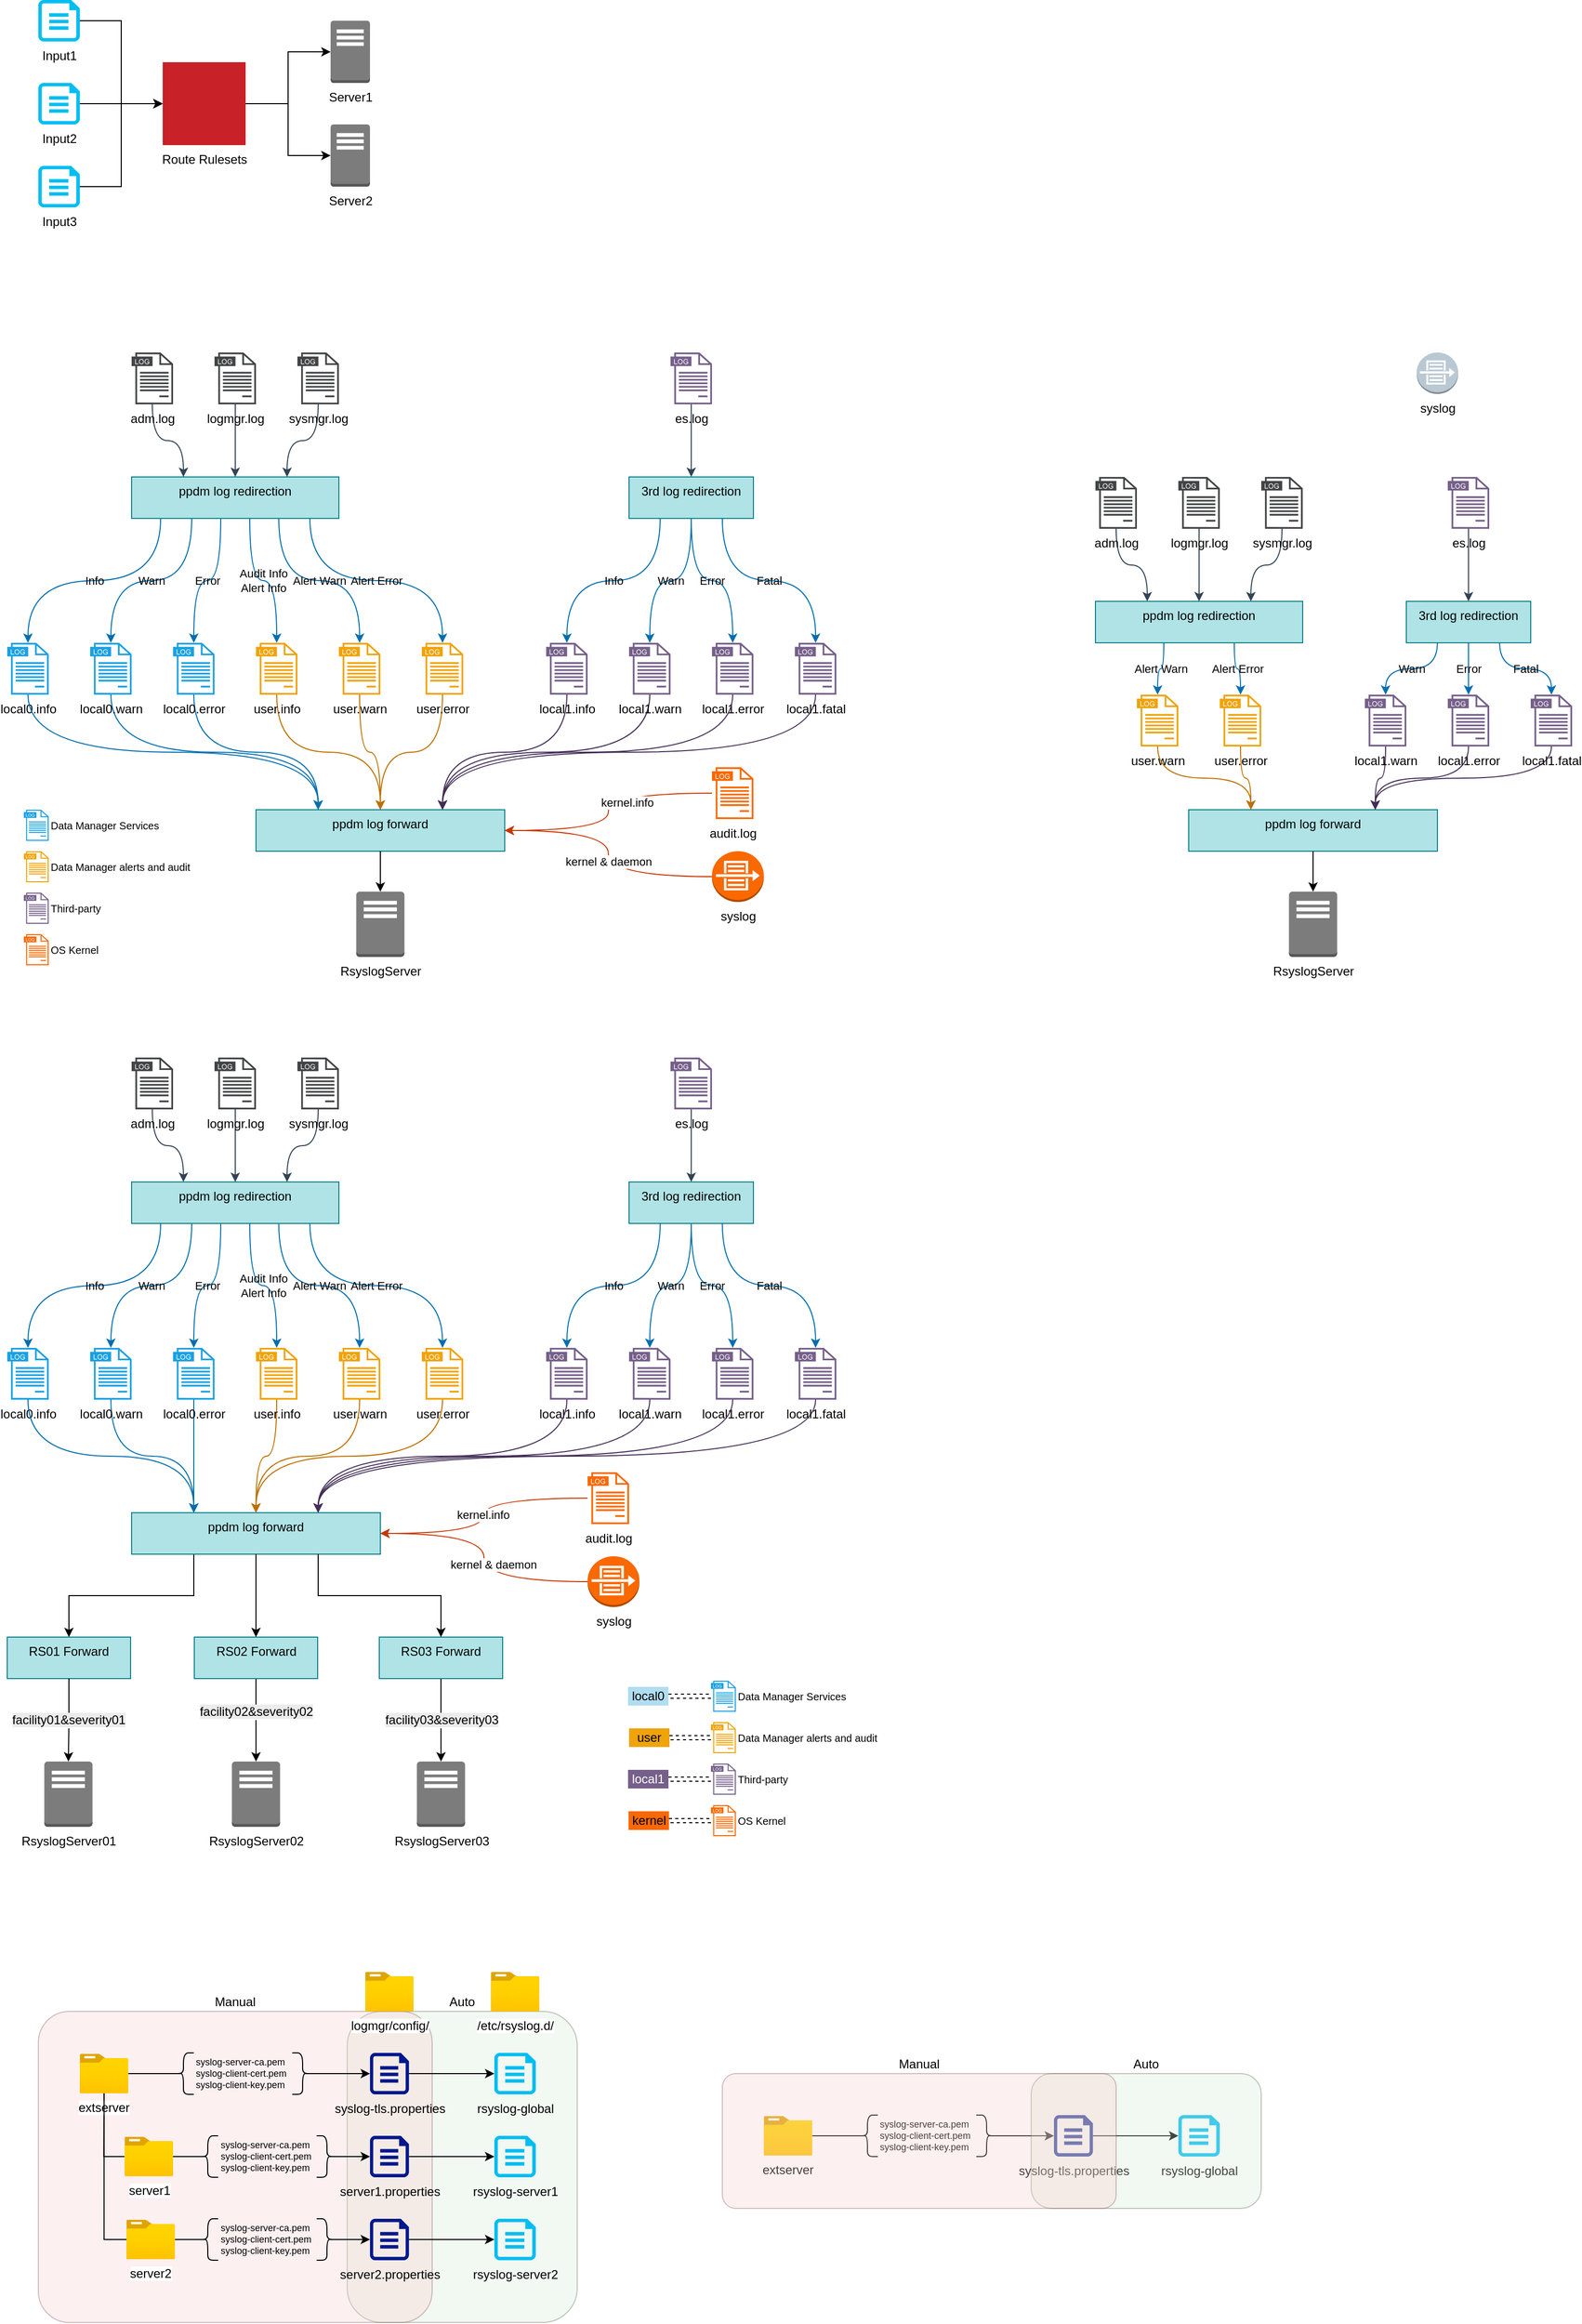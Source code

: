 <mxfile version="28.0.3">
  <diagram name="Page-1" id="BFnxpIGSp0JZySxxMFFq">
    <mxGraphModel dx="1132" dy="525" grid="1" gridSize="10" guides="1" tooltips="1" connect="1" arrows="1" fold="1" page="1" pageScale="1" pageWidth="850" pageHeight="1100" math="0" shadow="0">
      <root>
        <mxCell id="0" />
        <mxCell id="1" parent="0" />
        <mxCell id="aFlX7W3WC5Dv7D4lStiv-42" value="Auto" style="rounded=1;whiteSpace=wrap;html=1;fillColor=#d5e8d4;strokeColor=light-dark(#314625,#446E2C);opacity=30;labelPosition=center;verticalLabelPosition=top;align=center;verticalAlign=bottom;" vertex="1" parent="1">
          <mxGeometry x="418" y="2000" width="222" height="300" as="geometry" />
        </mxCell>
        <mxCell id="aFlX7W3WC5Dv7D4lStiv-40" value="Manual" style="rounded=1;whiteSpace=wrap;html=1;fillColor=#f8cecc;strokeColor=#6C312F;opacity=30;labelPosition=center;verticalLabelPosition=top;align=center;verticalAlign=bottom;arcSize=10;" vertex="1" parent="1">
          <mxGeometry x="120" y="2000" width="380" height="300" as="geometry" />
        </mxCell>
        <mxCell id="eMfwU3fscMKZv_2OrXQS-9" style="edgeStyle=orthogonalEdgeStyle;rounded=0;orthogonalLoop=1;jettySize=auto;html=1;exitX=1;exitY=0.5;exitDx=0;exitDy=0;exitPerimeter=0;entryX=0;entryY=0.5;entryDx=0;entryDy=0;entryPerimeter=0;" parent="1" source="eMfwU3fscMKZv_2OrXQS-5" target="eMfwU3fscMKZv_2OrXQS-8" edge="1">
          <mxGeometry relative="1" as="geometry" />
        </mxCell>
        <mxCell id="eMfwU3fscMKZv_2OrXQS-5" value="Input1" style="verticalLabelPosition=bottom;html=1;verticalAlign=top;align=center;strokeColor=none;fillColor=#00BEF2;shape=mxgraph.azure.cloud_services_configuration_file;pointerEvents=1;" parent="1" vertex="1">
          <mxGeometry x="120" y="60" width="40" height="40" as="geometry" />
        </mxCell>
        <mxCell id="eMfwU3fscMKZv_2OrXQS-11" style="edgeStyle=orthogonalEdgeStyle;rounded=0;orthogonalLoop=1;jettySize=auto;html=1;" parent="1" source="eMfwU3fscMKZv_2OrXQS-8" target="eMfwU3fscMKZv_2OrXQS-10" edge="1">
          <mxGeometry relative="1" as="geometry" />
        </mxCell>
        <mxCell id="eMfwU3fscMKZv_2OrXQS-8" value="Route Rulesets" style="fillColor=#C82128;aspect=fixed;sketch=0;pointerEvents=1;shadow=0;dashed=0;html=1;strokeColor=none;labelPosition=center;verticalLabelPosition=bottom;outlineConnect=0;verticalAlign=top;align=center;shape=mxgraph.openstack.neutron_router;points=[[0,0.5,0,0,0],[0.5,0,0,0,0],[0.5,1,0,0,0],[1,0.5,0,0,0]];" parent="1" vertex="1">
          <mxGeometry x="240" y="120" width="80" height="80" as="geometry" />
        </mxCell>
        <mxCell id="eMfwU3fscMKZv_2OrXQS-10" value="Server1" style="outlineConnect=0;dashed=0;verticalLabelPosition=bottom;verticalAlign=top;align=center;html=1;shape=mxgraph.aws3.traditional_server;fillColor=#7D7C7C;gradientColor=none;" parent="1" vertex="1">
          <mxGeometry x="402" y="80" width="38" height="60" as="geometry" />
        </mxCell>
        <mxCell id="eMfwU3fscMKZv_2OrXQS-15" style="edgeStyle=orthogonalEdgeStyle;rounded=0;orthogonalLoop=1;jettySize=auto;html=1;exitX=1;exitY=0.5;exitDx=0;exitDy=0;exitPerimeter=0;" parent="1" source="eMfwU3fscMKZv_2OrXQS-12" target="eMfwU3fscMKZv_2OrXQS-8" edge="1">
          <mxGeometry relative="1" as="geometry" />
        </mxCell>
        <mxCell id="eMfwU3fscMKZv_2OrXQS-12" value="Input2" style="verticalLabelPosition=bottom;html=1;verticalAlign=top;align=center;strokeColor=none;fillColor=#00BEF2;shape=mxgraph.azure.cloud_services_configuration_file;pointerEvents=1;" parent="1" vertex="1">
          <mxGeometry x="120" y="140" width="40" height="40" as="geometry" />
        </mxCell>
        <mxCell id="eMfwU3fscMKZv_2OrXQS-13" value="Server2" style="outlineConnect=0;dashed=0;verticalLabelPosition=bottom;verticalAlign=top;align=center;html=1;shape=mxgraph.aws3.traditional_server;fillColor=#7D7C7C;gradientColor=none;" parent="1" vertex="1">
          <mxGeometry x="402" y="180" width="38" height="60" as="geometry" />
        </mxCell>
        <mxCell id="eMfwU3fscMKZv_2OrXQS-14" style="edgeStyle=orthogonalEdgeStyle;rounded=0;orthogonalLoop=1;jettySize=auto;html=1;entryX=0;entryY=0.5;entryDx=0;entryDy=0;entryPerimeter=0;" parent="1" source="eMfwU3fscMKZv_2OrXQS-8" target="eMfwU3fscMKZv_2OrXQS-13" edge="1">
          <mxGeometry relative="1" as="geometry" />
        </mxCell>
        <mxCell id="eMfwU3fscMKZv_2OrXQS-16" value="Input3" style="verticalLabelPosition=bottom;html=1;verticalAlign=top;align=center;strokeColor=none;fillColor=#00BEF2;shape=mxgraph.azure.cloud_services_configuration_file;pointerEvents=1;" parent="1" vertex="1">
          <mxGeometry x="120" y="220" width="40" height="40" as="geometry" />
        </mxCell>
        <mxCell id="eMfwU3fscMKZv_2OrXQS-17" style="edgeStyle=orthogonalEdgeStyle;rounded=0;orthogonalLoop=1;jettySize=auto;html=1;exitX=1;exitY=0.5;exitDx=0;exitDy=0;exitPerimeter=0;entryX=0;entryY=0.5;entryDx=0;entryDy=0;entryPerimeter=0;" parent="1" source="eMfwU3fscMKZv_2OrXQS-16" target="eMfwU3fscMKZv_2OrXQS-8" edge="1">
          <mxGeometry relative="1" as="geometry" />
        </mxCell>
        <mxCell id="TuvhPLp51KQY8ttxLgeI-1" value="" style="edgeStyle=orthogonalEdgeStyle;rounded=0;orthogonalLoop=1;jettySize=auto;html=1;entryX=0.25;entryY=0;entryDx=0;entryDy=0;fillColor=#647687;strokeColor=#314354;curved=1;" parent="1" source="TuvhPLp51KQY8ttxLgeI-2" target="TuvhPLp51KQY8ttxLgeI-14" edge="1">
          <mxGeometry relative="1" as="geometry" />
        </mxCell>
        <mxCell id="TuvhPLp51KQY8ttxLgeI-2" value="adm.log" style="sketch=0;pointerEvents=1;shadow=0;dashed=0;html=1;strokeColor=none;fillColor=#434445;aspect=fixed;labelPosition=center;verticalLabelPosition=bottom;verticalAlign=top;align=center;outlineConnect=0;shape=mxgraph.vvd.log_files;" parent="1" vertex="1">
          <mxGeometry x="210" y="400" width="40" height="50" as="geometry" />
        </mxCell>
        <mxCell id="TuvhPLp51KQY8ttxLgeI-3" style="edgeStyle=orthogonalEdgeStyle;rounded=0;orthogonalLoop=1;jettySize=auto;html=1;entryX=0.5;entryY=0;entryDx=0;entryDy=0;fillColor=#647687;strokeColor=#314354;curved=1;" parent="1" source="TuvhPLp51KQY8ttxLgeI-4" target="TuvhPLp51KQY8ttxLgeI-14" edge="1">
          <mxGeometry relative="1" as="geometry" />
        </mxCell>
        <mxCell id="TuvhPLp51KQY8ttxLgeI-4" value="logmgr.log" style="sketch=0;pointerEvents=1;shadow=0;dashed=0;html=1;strokeColor=none;fillColor=#434445;aspect=fixed;labelPosition=center;verticalLabelPosition=bottom;verticalAlign=top;align=center;outlineConnect=0;shape=mxgraph.vvd.log_files;" parent="1" vertex="1">
          <mxGeometry x="290" y="400" width="40" height="50" as="geometry" />
        </mxCell>
        <mxCell id="TuvhPLp51KQY8ttxLgeI-5" style="edgeStyle=orthogonalEdgeStyle;rounded=0;orthogonalLoop=1;jettySize=auto;html=1;fillColor=#647687;strokeColor=#314354;curved=1;" parent="1" source="TuvhPLp51KQY8ttxLgeI-6" target="TuvhPLp51KQY8ttxLgeI-33" edge="1">
          <mxGeometry relative="1" as="geometry" />
        </mxCell>
        <mxCell id="TuvhPLp51KQY8ttxLgeI-6" value="es.log" style="sketch=0;pointerEvents=1;shadow=0;dashed=0;html=1;strokeColor=none;fillColor=#76608a;aspect=fixed;labelPosition=center;verticalLabelPosition=bottom;verticalAlign=top;align=center;outlineConnect=0;shape=mxgraph.vvd.log_files;fontColor=#000000;" parent="1" vertex="1">
          <mxGeometry x="730" y="400" width="40" height="50" as="geometry" />
        </mxCell>
        <mxCell id="TuvhPLp51KQY8ttxLgeI-7" value="syslog" style="outlineConnect=0;dashed=0;verticalLabelPosition=bottom;verticalAlign=top;align=center;html=1;shape=mxgraph.aws3.flow_logs;fillColor=#bac8d3;strokeColor=#23445d;" parent="1" vertex="1">
          <mxGeometry x="1450" y="400" width="40" height="40" as="geometry" />
        </mxCell>
        <mxCell id="TuvhPLp51KQY8ttxLgeI-8" value="Info" style="edgeStyle=orthogonalEdgeStyle;rounded=0;orthogonalLoop=1;jettySize=auto;html=1;exitX=0.14;exitY=1;exitDx=0;exitDy=0;exitPerimeter=0;curved=1;labelBackgroundColor=none;fillColor=#1ba1e2;strokeColor=#006EAF;" parent="1" source="TuvhPLp51KQY8ttxLgeI-14" target="TuvhPLp51KQY8ttxLgeI-17" edge="1">
          <mxGeometry relative="1" as="geometry" />
        </mxCell>
        <mxCell id="TuvhPLp51KQY8ttxLgeI-9" value="Warn" style="edgeStyle=orthogonalEdgeStyle;rounded=0;orthogonalLoop=1;jettySize=auto;html=1;exitX=0.29;exitY=1;exitDx=0;exitDy=0;exitPerimeter=0;curved=1;labelBackgroundColor=none;fillColor=#1ba1e2;strokeColor=#006EAF;" parent="1" source="TuvhPLp51KQY8ttxLgeI-14" target="TuvhPLp51KQY8ttxLgeI-19" edge="1">
          <mxGeometry relative="1" as="geometry" />
        </mxCell>
        <mxCell id="TuvhPLp51KQY8ttxLgeI-10" value="Error" style="edgeStyle=orthogonalEdgeStyle;rounded=0;orthogonalLoop=1;jettySize=auto;html=1;exitX=0.43;exitY=1;exitDx=0;exitDy=0;exitPerimeter=0;curved=1;labelBackgroundColor=none;fillColor=#1ba1e2;strokeColor=#006EAF;" parent="1" source="TuvhPLp51KQY8ttxLgeI-14" target="TuvhPLp51KQY8ttxLgeI-21" edge="1">
          <mxGeometry relative="1" as="geometry" />
        </mxCell>
        <mxCell id="TuvhPLp51KQY8ttxLgeI-11" value="Audit Info&lt;br&gt;Alert Info" style="edgeStyle=orthogonalEdgeStyle;rounded=0;orthogonalLoop=1;jettySize=auto;html=1;exitX=0.57;exitY=1;exitDx=0;exitDy=0;exitPerimeter=0;curved=1;labelBackgroundColor=none;fillColor=#1ba1e2;strokeColor=#006EAF;" parent="1" source="TuvhPLp51KQY8ttxLgeI-14" target="TuvhPLp51KQY8ttxLgeI-23" edge="1">
          <mxGeometry relative="1" as="geometry" />
        </mxCell>
        <mxCell id="TuvhPLp51KQY8ttxLgeI-12" value="Alert Warn" style="edgeStyle=orthogonalEdgeStyle;rounded=0;orthogonalLoop=1;jettySize=auto;html=1;exitX=0.71;exitY=1;exitDx=0;exitDy=0;exitPerimeter=0;curved=1;labelBackgroundColor=none;fillColor=#1ba1e2;strokeColor=#006EAF;" parent="1" source="TuvhPLp51KQY8ttxLgeI-14" target="TuvhPLp51KQY8ttxLgeI-24" edge="1">
          <mxGeometry relative="1" as="geometry" />
        </mxCell>
        <mxCell id="TuvhPLp51KQY8ttxLgeI-13" value="Alert Error" style="edgeStyle=orthogonalEdgeStyle;rounded=0;orthogonalLoop=1;jettySize=auto;html=1;exitX=0.86;exitY=1;exitDx=0;exitDy=0;exitPerimeter=0;curved=1;labelBackgroundColor=none;fillColor=#1ba1e2;strokeColor=#006EAF;" parent="1" source="TuvhPLp51KQY8ttxLgeI-14" target="TuvhPLp51KQY8ttxLgeI-26" edge="1">
          <mxGeometry relative="1" as="geometry" />
        </mxCell>
        <mxCell id="TuvhPLp51KQY8ttxLgeI-14" value="ppdm log redirection" style="whiteSpace=wrap;html=1;verticalAlign=top;fillColor=#b0e3e6;strokeColor=#0e8088;sketch=0;pointerEvents=1;shadow=0;dashed=0;points=[[0,0,0,0,0],[0,0.25,0,0,0],[0,0.5,0,0,0],[0,0.75,0,0,0],[0,1,0,0,0],[0.14,1,0,0,0],[0.17,1,0,0,0],[0.25,0,0,0,0],[0.25,1,0,0,0],[0.29,1,0,0,0],[0.33,1,0,0,0],[0.43,1,0,0,0],[0.5,0,0,0,0],[0.5,1,0,0,0],[0.57,1,0,0,0],[0.67,1,0,0,0],[0.71,1,0,0,0],[0.75,0,0,0,0],[0.75,1,0,0,0],[0.83,1,0,0,0],[0.86,1,0,0,0],[1,0,0,0,0],[1,0.25,0,0,0],[1,0.5,0,0,0],[1,0.75,0,0,0],[1,1,0,0,0]];" parent="1" vertex="1">
          <mxGeometry x="210" y="520" width="200" height="40" as="geometry" />
        </mxCell>
        <mxCell id="TuvhPLp51KQY8ttxLgeI-15" style="edgeStyle=orthogonalEdgeStyle;rounded=0;orthogonalLoop=1;jettySize=auto;html=1;entryX=0.75;entryY=0;entryDx=0;entryDy=0;fillColor=#647687;strokeColor=#314354;curved=1;" parent="1" source="TuvhPLp51KQY8ttxLgeI-16" target="TuvhPLp51KQY8ttxLgeI-14" edge="1">
          <mxGeometry relative="1" as="geometry" />
        </mxCell>
        <mxCell id="TuvhPLp51KQY8ttxLgeI-16" value="sysmgr.log" style="sketch=0;pointerEvents=1;shadow=0;dashed=0;html=1;strokeColor=none;fillColor=#434445;aspect=fixed;labelPosition=center;verticalLabelPosition=bottom;verticalAlign=top;align=center;outlineConnect=0;shape=mxgraph.vvd.log_files;" parent="1" vertex="1">
          <mxGeometry x="370" y="400" width="40" height="50" as="geometry" />
        </mxCell>
        <mxCell id="TuvhPLp51KQY8ttxLgeI-17" value="local0.info" style="sketch=0;pointerEvents=1;shadow=0;dashed=0;html=1;strokeColor=none;fillColor=#1ba1e2;aspect=fixed;labelPosition=center;verticalLabelPosition=bottom;verticalAlign=top;align=center;outlineConnect=0;shape=mxgraph.vvd.log_files;fontColor=#000000;points=[[0.5,1,0,0,0]];" parent="1" vertex="1">
          <mxGeometry x="90" y="680" width="40" height="50" as="geometry" />
        </mxCell>
        <mxCell id="TuvhPLp51KQY8ttxLgeI-18" style="edgeStyle=orthogonalEdgeStyle;rounded=0;orthogonalLoop=1;jettySize=auto;html=1;exitX=0.5;exitY=1;exitDx=0;exitDy=0;exitPerimeter=0;entryX=0.25;entryY=0;entryDx=0;entryDy=0;entryPerimeter=0;curved=1;fillColor=#1ba1e2;strokeColor=#006EAF;" parent="1" source="TuvhPLp51KQY8ttxLgeI-19" target="TuvhPLp51KQY8ttxLgeI-38" edge="1">
          <mxGeometry relative="1" as="geometry">
            <mxPoint x="430" y="840" as="targetPoint" />
          </mxGeometry>
        </mxCell>
        <mxCell id="TuvhPLp51KQY8ttxLgeI-19" value="local0.warn" style="sketch=0;pointerEvents=1;shadow=0;dashed=0;html=1;strokeColor=none;fillColor=#1ba1e2;aspect=fixed;labelPosition=center;verticalLabelPosition=bottom;verticalAlign=top;align=center;outlineConnect=0;shape=mxgraph.vvd.log_files;fontColor=#000000;points=[[0.5,1,0,0,0]];" parent="1" vertex="1">
          <mxGeometry x="170" y="680" width="40" height="50" as="geometry" />
        </mxCell>
        <mxCell id="TuvhPLp51KQY8ttxLgeI-20" style="edgeStyle=orthogonalEdgeStyle;rounded=0;orthogonalLoop=1;jettySize=auto;html=1;exitX=0.5;exitY=1;exitDx=0;exitDy=0;exitPerimeter=0;entryX=0.25;entryY=0;entryDx=0;entryDy=0;entryPerimeter=0;curved=1;fillColor=#1ba1e2;strokeColor=#006EAF;" parent="1" source="TuvhPLp51KQY8ttxLgeI-21" target="TuvhPLp51KQY8ttxLgeI-38" edge="1">
          <mxGeometry relative="1" as="geometry">
            <mxPoint x="430" y="840" as="targetPoint" />
          </mxGeometry>
        </mxCell>
        <mxCell id="TuvhPLp51KQY8ttxLgeI-21" value="local0.error" style="sketch=0;pointerEvents=1;shadow=0;dashed=0;html=1;strokeColor=none;fillColor=#1ba1e2;aspect=fixed;labelPosition=center;verticalLabelPosition=bottom;verticalAlign=top;align=center;outlineConnect=0;shape=mxgraph.vvd.log_files;fontColor=#000000;points=[[0.5,1,0,0,0]];" parent="1" vertex="1">
          <mxGeometry x="250" y="680" width="40" height="50" as="geometry" />
        </mxCell>
        <mxCell id="TuvhPLp51KQY8ttxLgeI-22" style="edgeStyle=orthogonalEdgeStyle;rounded=0;orthogonalLoop=1;jettySize=auto;html=1;exitX=0.5;exitY=1;exitDx=0;exitDy=0;exitPerimeter=0;entryX=0.5;entryY=0;entryDx=0;entryDy=0;entryPerimeter=0;curved=1;fillColor=#f0a30a;strokeColor=#BD7000;" parent="1" source="TuvhPLp51KQY8ttxLgeI-23" target="TuvhPLp51KQY8ttxLgeI-38" edge="1">
          <mxGeometry relative="1" as="geometry">
            <mxPoint x="430" y="840" as="targetPoint" />
          </mxGeometry>
        </mxCell>
        <mxCell id="TuvhPLp51KQY8ttxLgeI-23" value="user.info" style="sketch=0;pointerEvents=1;shadow=0;dashed=0;html=1;strokeColor=none;fillColor=#f0a30a;aspect=fixed;labelPosition=center;verticalLabelPosition=bottom;verticalAlign=top;align=center;outlineConnect=0;shape=mxgraph.vvd.log_files;fontColor=#000000;points=[[0.5,1,0,0,0]];" parent="1" vertex="1">
          <mxGeometry x="330" y="680" width="40" height="50" as="geometry" />
        </mxCell>
        <mxCell id="TuvhPLp51KQY8ttxLgeI-24" value="user.warn" style="sketch=0;pointerEvents=1;shadow=0;dashed=0;html=1;strokeColor=none;fillColor=#f0a30a;aspect=fixed;labelPosition=center;verticalLabelPosition=bottom;verticalAlign=top;align=center;outlineConnect=0;shape=mxgraph.vvd.log_files;fontColor=#000000;points=[[0.5,1,0,0,0]];" parent="1" vertex="1">
          <mxGeometry x="410" y="680" width="40" height="50" as="geometry" />
        </mxCell>
        <mxCell id="TuvhPLp51KQY8ttxLgeI-25" style="edgeStyle=orthogonalEdgeStyle;rounded=0;orthogonalLoop=1;jettySize=auto;html=1;exitX=0.5;exitY=1;exitDx=0;exitDy=0;exitPerimeter=0;entryX=0.5;entryY=0;entryDx=0;entryDy=0;entryPerimeter=0;curved=1;fillColor=#f0a30a;strokeColor=#BD7000;" parent="1" source="TuvhPLp51KQY8ttxLgeI-26" target="TuvhPLp51KQY8ttxLgeI-38" edge="1">
          <mxGeometry relative="1" as="geometry">
            <mxPoint x="430" y="840" as="targetPoint" />
          </mxGeometry>
        </mxCell>
        <mxCell id="TuvhPLp51KQY8ttxLgeI-26" value="user.error" style="sketch=0;pointerEvents=1;shadow=0;dashed=0;html=1;strokeColor=none;fillColor=#f0a30a;aspect=fixed;labelPosition=center;verticalLabelPosition=bottom;verticalAlign=top;align=center;outlineConnect=0;shape=mxgraph.vvd.log_files;fontColor=#000000;points=[[0.5,1,0,0,0]];" parent="1" vertex="1">
          <mxGeometry x="490" y="680" width="40" height="50" as="geometry" />
        </mxCell>
        <mxCell id="TuvhPLp51KQY8ttxLgeI-27" value="local1.info" style="sketch=0;pointerEvents=1;shadow=0;dashed=0;html=1;strokeColor=none;fillColor=#76608a;aspect=fixed;labelPosition=center;verticalLabelPosition=bottom;verticalAlign=top;align=center;outlineConnect=0;shape=mxgraph.vvd.log_files;fontColor=#000000;points=[[0.5,1,0,0,0]];" parent="1" vertex="1">
          <mxGeometry x="610" y="680" width="40" height="50" as="geometry" />
        </mxCell>
        <mxCell id="TuvhPLp51KQY8ttxLgeI-28" style="edgeStyle=orthogonalEdgeStyle;rounded=0;orthogonalLoop=1;jettySize=auto;html=1;exitX=0.5;exitY=1;exitDx=0;exitDy=0;exitPerimeter=0;entryX=0.75;entryY=0;entryDx=0;entryDy=0;entryPerimeter=0;curved=1;fillColor=#76608a;strokeColor=#432D57;" parent="1" source="TuvhPLp51KQY8ttxLgeI-29" target="TuvhPLp51KQY8ttxLgeI-38" edge="1">
          <mxGeometry relative="1" as="geometry">
            <mxPoint x="550" y="840" as="targetPoint" />
          </mxGeometry>
        </mxCell>
        <mxCell id="TuvhPLp51KQY8ttxLgeI-29" value="local1.warn" style="sketch=0;pointerEvents=1;shadow=0;dashed=0;html=1;strokeColor=none;fillColor=#76608a;aspect=fixed;labelPosition=center;verticalLabelPosition=bottom;verticalAlign=top;align=center;outlineConnect=0;shape=mxgraph.vvd.log_files;fontColor=#000000;points=[[0.5,1,0,0,0]];" parent="1" vertex="1">
          <mxGeometry x="690" y="680" width="40" height="50" as="geometry" />
        </mxCell>
        <mxCell id="TuvhPLp51KQY8ttxLgeI-30" value="local1.error" style="sketch=0;pointerEvents=1;shadow=0;dashed=0;html=1;strokeColor=none;fillColor=#76608a;aspect=fixed;labelPosition=center;verticalLabelPosition=bottom;verticalAlign=top;align=center;outlineConnect=0;shape=mxgraph.vvd.log_files;fontColor=#000000;points=[[0.5,1,0,0,0]];" parent="1" vertex="1">
          <mxGeometry x="770" y="680" width="40" height="50" as="geometry" />
        </mxCell>
        <mxCell id="TuvhPLp51KQY8ttxLgeI-31" style="edgeStyle=orthogonalEdgeStyle;rounded=0;orthogonalLoop=1;jettySize=auto;html=1;exitX=0.5;exitY=1;exitDx=0;exitDy=0;exitPerimeter=0;entryX=0.75;entryY=0;entryDx=0;entryDy=0;entryPerimeter=0;curved=1;fillColor=#76608a;strokeColor=#432D57;" parent="1" source="TuvhPLp51KQY8ttxLgeI-32" target="TuvhPLp51KQY8ttxLgeI-38" edge="1">
          <mxGeometry relative="1" as="geometry">
            <mxPoint x="550" y="840" as="targetPoint" />
          </mxGeometry>
        </mxCell>
        <mxCell id="TuvhPLp51KQY8ttxLgeI-32" value="local1.fatal" style="sketch=0;pointerEvents=1;shadow=0;dashed=0;html=1;strokeColor=none;fillColor=#76608a;aspect=fixed;labelPosition=center;verticalLabelPosition=bottom;verticalAlign=top;align=center;outlineConnect=0;shape=mxgraph.vvd.log_files;fontColor=#000000;points=[[0.5,1,0,0,0]];" parent="1" vertex="1">
          <mxGeometry x="850" y="680" width="40" height="50" as="geometry" />
        </mxCell>
        <mxCell id="TuvhPLp51KQY8ttxLgeI-33" value="3rd log redirection" style="whiteSpace=wrap;html=1;verticalAlign=top;fillColor=#b0e3e6;strokeColor=#0e8088;sketch=0;pointerEvents=1;shadow=0;dashed=0;" parent="1" vertex="1">
          <mxGeometry x="690" y="520" width="120" height="40" as="geometry" />
        </mxCell>
        <mxCell id="TuvhPLp51KQY8ttxLgeI-34" value="Info" style="edgeStyle=orthogonalEdgeStyle;rounded=0;orthogonalLoop=1;jettySize=auto;html=1;exitX=0.25;exitY=1;exitDx=0;exitDy=0;curved=1;labelBackgroundColor=none;fillColor=#1ba1e2;strokeColor=#006EAF;" parent="1" source="TuvhPLp51KQY8ttxLgeI-33" target="TuvhPLp51KQY8ttxLgeI-27" edge="1">
          <mxGeometry relative="1" as="geometry">
            <mxPoint x="508" y="720" as="sourcePoint" />
            <mxPoint x="380" y="880" as="targetPoint" />
          </mxGeometry>
        </mxCell>
        <mxCell id="TuvhPLp51KQY8ttxLgeI-35" value="Warn" style="edgeStyle=orthogonalEdgeStyle;rounded=0;orthogonalLoop=1;jettySize=auto;html=1;exitX=0.5;exitY=1;exitDx=0;exitDy=0;curved=1;labelBackgroundColor=none;fillColor=#1ba1e2;strokeColor=#006EAF;" parent="1" source="TuvhPLp51KQY8ttxLgeI-33" target="TuvhPLp51KQY8ttxLgeI-29" edge="1">
          <mxGeometry relative="1" as="geometry">
            <mxPoint x="538" y="720" as="sourcePoint" />
            <mxPoint x="460" y="880" as="targetPoint" />
          </mxGeometry>
        </mxCell>
        <mxCell id="TuvhPLp51KQY8ttxLgeI-36" value="Error" style="edgeStyle=orthogonalEdgeStyle;rounded=0;orthogonalLoop=1;jettySize=auto;html=1;exitX=0.5;exitY=1;exitDx=0;exitDy=0;curved=1;labelBackgroundColor=none;fillColor=#1ba1e2;strokeColor=#006EAF;" parent="1" source="TuvhPLp51KQY8ttxLgeI-33" target="TuvhPLp51KQY8ttxLgeI-30" edge="1">
          <mxGeometry relative="1" as="geometry">
            <mxPoint x="566" y="720" as="sourcePoint" />
            <mxPoint x="540" y="880" as="targetPoint" />
          </mxGeometry>
        </mxCell>
        <mxCell id="TuvhPLp51KQY8ttxLgeI-37" value="Fatal" style="edgeStyle=orthogonalEdgeStyle;rounded=0;orthogonalLoop=1;jettySize=auto;html=1;exitX=0.75;exitY=1;exitDx=0;exitDy=0;curved=1;labelBackgroundColor=none;fillColor=#1ba1e2;strokeColor=#006EAF;" parent="1" source="TuvhPLp51KQY8ttxLgeI-33" target="TuvhPLp51KQY8ttxLgeI-32" edge="1">
          <mxGeometry relative="1" as="geometry">
            <mxPoint x="594" y="720" as="sourcePoint" />
            <mxPoint x="620" y="880" as="targetPoint" />
          </mxGeometry>
        </mxCell>
        <mxCell id="TuvhPLp51KQY8ttxLgeI-38" value="ppdm log forward" style="whiteSpace=wrap;html=1;verticalAlign=top;fillColor=#b0e3e6;strokeColor=#0e8088;sketch=0;pointerEvents=1;shadow=0;dashed=0;points=[[0,0,0,0,0],[0,0.25,0,0,0],[0,0.5,0,0,0],[0,0.75,0,0,0],[0,1,0,0,0],[0.14,1,0,0,0],[0.17,1,0,0,0],[0.25,0,0,0,0],[0.25,1,0,0,0],[0.29,1,0,0,0],[0.33,1,0,0,0],[0.43,1,0,0,0],[0.5,0,0,0,0],[0.5,1,0,0,0],[0.57,1,0,0,0],[0.67,1,0,0,0],[0.71,1,0,0,0],[0.75,0,0,0,0],[0.75,1,0,0,0],[0.83,1,0,0,0],[0.86,1,0,0,0],[1,0,0,0,0],[1,0.25,0,0,0],[1,0.5,0,0,0],[1,0.75,0,0,0],[1,1,0,0,0]];" parent="1" vertex="1">
          <mxGeometry x="330" y="841" width="240" height="40" as="geometry" />
        </mxCell>
        <mxCell id="TuvhPLp51KQY8ttxLgeI-39" style="edgeStyle=orthogonalEdgeStyle;rounded=0;orthogonalLoop=1;jettySize=auto;html=1;exitX=0.5;exitY=1;exitDx=0;exitDy=0;exitPerimeter=0;entryX=0.25;entryY=0;entryDx=0;entryDy=0;entryPerimeter=0;curved=1;fillColor=#1ba1e2;strokeColor=#006EAF;" parent="1" source="TuvhPLp51KQY8ttxLgeI-17" target="TuvhPLp51KQY8ttxLgeI-38" edge="1">
          <mxGeometry relative="1" as="geometry" />
        </mxCell>
        <mxCell id="TuvhPLp51KQY8ttxLgeI-40" style="edgeStyle=orthogonalEdgeStyle;rounded=0;orthogonalLoop=1;jettySize=auto;html=1;exitX=0.5;exitY=1;exitDx=0;exitDy=0;exitPerimeter=0;entryX=0.5;entryY=0;entryDx=0;entryDy=0;entryPerimeter=0;curved=1;fillColor=#f0a30a;strokeColor=#BD7000;" parent="1" source="TuvhPLp51KQY8ttxLgeI-24" target="TuvhPLp51KQY8ttxLgeI-38" edge="1">
          <mxGeometry relative="1" as="geometry" />
        </mxCell>
        <mxCell id="TuvhPLp51KQY8ttxLgeI-41" style="edgeStyle=orthogonalEdgeStyle;rounded=0;orthogonalLoop=1;jettySize=auto;html=1;exitX=0.5;exitY=1;exitDx=0;exitDy=0;exitPerimeter=0;entryX=0.75;entryY=0;entryDx=0;entryDy=0;entryPerimeter=0;curved=1;fillColor=#76608a;strokeColor=#432D57;" parent="1" source="TuvhPLp51KQY8ttxLgeI-27" target="TuvhPLp51KQY8ttxLgeI-38" edge="1">
          <mxGeometry relative="1" as="geometry" />
        </mxCell>
        <mxCell id="TuvhPLp51KQY8ttxLgeI-42" style="edgeStyle=orthogonalEdgeStyle;rounded=0;orthogonalLoop=1;jettySize=auto;html=1;exitX=0.5;exitY=1;exitDx=0;exitDy=0;exitPerimeter=0;entryX=0.75;entryY=0;entryDx=0;entryDy=0;entryPerimeter=0;curved=1;fillColor=#76608a;strokeColor=#432D57;" parent="1" source="TuvhPLp51KQY8ttxLgeI-30" target="TuvhPLp51KQY8ttxLgeI-38" edge="1">
          <mxGeometry relative="1" as="geometry" />
        </mxCell>
        <mxCell id="TuvhPLp51KQY8ttxLgeI-43" value="RsyslogServer" style="outlineConnect=0;dashed=0;verticalLabelPosition=bottom;verticalAlign=top;align=center;html=1;shape=mxgraph.aws3.traditional_server;fillColor=#7D7C7C;gradientColor=none;" parent="1" vertex="1">
          <mxGeometry x="426.75" y="920" width="46.5" height="63" as="geometry" />
        </mxCell>
        <mxCell id="TuvhPLp51KQY8ttxLgeI-44" style="edgeStyle=orthogonalEdgeStyle;rounded=0;orthogonalLoop=1;jettySize=auto;html=1;exitX=0.5;exitY=1;exitDx=0;exitDy=0;exitPerimeter=0;entryX=0.5;entryY=0;entryDx=0;entryDy=0;entryPerimeter=0;" parent="1" source="TuvhPLp51KQY8ttxLgeI-38" target="TuvhPLp51KQY8ttxLgeI-43" edge="1">
          <mxGeometry relative="1" as="geometry" />
        </mxCell>
        <mxCell id="TuvhPLp51KQY8ttxLgeI-45" value="Data Manager Services" style="sketch=0;pointerEvents=1;shadow=0;dashed=0;html=1;strokeColor=none;fillColor=#1ba1e2;aspect=fixed;labelPosition=right;verticalLabelPosition=middle;verticalAlign=middle;align=left;outlineConnect=0;shape=mxgraph.vvd.log_files;fontColor=#000000;points=[[0.5,1,0,0,0]];fontSize=10;" parent="1" vertex="1">
          <mxGeometry x="106" y="841" width="24" height="30" as="geometry" />
        </mxCell>
        <mxCell id="TuvhPLp51KQY8ttxLgeI-46" value="Data Manager alerts and audit" style="sketch=0;pointerEvents=1;shadow=0;dashed=0;html=1;strokeColor=none;fillColor=#f0a30a;aspect=fixed;labelPosition=right;verticalLabelPosition=middle;verticalAlign=middle;align=left;outlineConnect=0;shape=mxgraph.vvd.log_files;fontColor=#000000;points=[[0.5,1,0,0,0]];fontSize=10;" parent="1" vertex="1">
          <mxGeometry x="106" y="881" width="24" height="30" as="geometry" />
        </mxCell>
        <mxCell id="TuvhPLp51KQY8ttxLgeI-47" value="Third-party" style="sketch=0;pointerEvents=1;shadow=0;dashed=0;html=1;strokeColor=none;fillColor=#76608a;aspect=fixed;labelPosition=right;verticalLabelPosition=middle;verticalAlign=middle;align=left;outlineConnect=0;shape=mxgraph.vvd.log_files;fontColor=#000000;points=[[0.5,1,0,0,0]];fontSize=10;" parent="1" vertex="1">
          <mxGeometry x="106" y="921" width="24" height="30" as="geometry" />
        </mxCell>
        <mxCell id="TuvhPLp51KQY8ttxLgeI-48" style="edgeStyle=orthogonalEdgeStyle;rounded=0;orthogonalLoop=1;jettySize=auto;html=1;entryX=1;entryY=0.5;entryDx=0;entryDy=0;entryPerimeter=0;curved=1;fillColor=#fa6800;strokeColor=#C73500;" parent="1" source="TuvhPLp51KQY8ttxLgeI-50" target="TuvhPLp51KQY8ttxLgeI-38" edge="1">
          <mxGeometry relative="1" as="geometry" />
        </mxCell>
        <mxCell id="TuvhPLp51KQY8ttxLgeI-49" value="kernel.info" style="edgeLabel;html=1;align=center;verticalAlign=middle;resizable=0;points=[];" parent="TuvhPLp51KQY8ttxLgeI-48" vertex="1" connectable="0">
          <mxGeometry x="-0.305" y="9" relative="1" as="geometry">
            <mxPoint as="offset" />
          </mxGeometry>
        </mxCell>
        <mxCell id="TuvhPLp51KQY8ttxLgeI-50" value="audit.log" style="sketch=0;pointerEvents=1;shadow=0;dashed=0;html=1;strokeColor=none;fillColor=#fa6800;aspect=fixed;labelPosition=center;verticalLabelPosition=bottom;verticalAlign=top;align=center;outlineConnect=0;shape=mxgraph.vvd.log_files;fontColor=#000000;" parent="1" vertex="1">
          <mxGeometry x="770" y="800" width="40" height="50" as="geometry" />
        </mxCell>
        <mxCell id="TuvhPLp51KQY8ttxLgeI-51" value="syslog" style="outlineConnect=0;dashed=0;verticalLabelPosition=bottom;verticalAlign=top;align=center;html=1;shape=mxgraph.aws3.flow_logs;fillColor=#fa6800;fontColor=#000000;strokeColor=#C73500;" parent="1" vertex="1">
          <mxGeometry x="770" y="881" width="50" height="49" as="geometry" />
        </mxCell>
        <mxCell id="TuvhPLp51KQY8ttxLgeI-52" value="&lt;span style=&quot;color: rgb(0, 0, 0); font-family: Helvetica; font-size: 11px; font-style: normal; font-variant-ligatures: normal; font-variant-caps: normal; font-weight: 400; letter-spacing: normal; orphans: 2; text-align: center; text-indent: 0px; text-transform: none; widows: 2; word-spacing: 0px; -webkit-text-stroke-width: 0px; white-space: nowrap; background-color: rgb(255, 255, 255); text-decoration-thickness: initial; text-decoration-style: initial; text-decoration-color: initial; float: none; display: inline !important;&quot;&gt;kernel &amp;amp; daemon&lt;/span&gt;" style="edgeStyle=orthogonalEdgeStyle;rounded=0;orthogonalLoop=1;jettySize=auto;html=1;entryX=1;entryY=0.5;entryDx=0;entryDy=0;entryPerimeter=0;curved=1;fillColor=#fa6800;strokeColor=#C73500;" parent="1" source="TuvhPLp51KQY8ttxLgeI-51" target="TuvhPLp51KQY8ttxLgeI-38" edge="1">
          <mxGeometry x="-0.055" relative="1" as="geometry">
            <mxPoint y="1" as="offset" />
          </mxGeometry>
        </mxCell>
        <mxCell id="TuvhPLp51KQY8ttxLgeI-53" value="OS Kernel" style="sketch=0;pointerEvents=1;shadow=0;dashed=0;html=1;strokeColor=none;fillColor=#fa6800;aspect=fixed;labelPosition=right;verticalLabelPosition=middle;verticalAlign=middle;align=left;outlineConnect=0;shape=mxgraph.vvd.log_files;fontColor=#000000;fontSize=10;" parent="1" vertex="1">
          <mxGeometry x="106" y="961" width="24" height="30" as="geometry" />
        </mxCell>
        <mxCell id="TuvhPLp51KQY8ttxLgeI-54" value="" style="edgeStyle=orthogonalEdgeStyle;rounded=0;orthogonalLoop=1;jettySize=auto;html=1;entryX=0.25;entryY=0;entryDx=0;entryDy=0;fillColor=#647687;strokeColor=#314354;curved=1;" parent="1" source="TuvhPLp51KQY8ttxLgeI-55" target="TuvhPLp51KQY8ttxLgeI-60" edge="1">
          <mxGeometry relative="1" as="geometry" />
        </mxCell>
        <mxCell id="TuvhPLp51KQY8ttxLgeI-55" value="adm.log" style="sketch=0;pointerEvents=1;shadow=0;dashed=0;html=1;strokeColor=none;fillColor=#434445;aspect=fixed;labelPosition=center;verticalLabelPosition=bottom;verticalAlign=top;align=center;outlineConnect=0;shape=mxgraph.vvd.log_files;" parent="1" vertex="1">
          <mxGeometry x="1140" y="520" width="40" height="50" as="geometry" />
        </mxCell>
        <mxCell id="TuvhPLp51KQY8ttxLgeI-56" style="edgeStyle=orthogonalEdgeStyle;rounded=0;orthogonalLoop=1;jettySize=auto;html=1;entryX=0.5;entryY=0;entryDx=0;entryDy=0;fillColor=#647687;strokeColor=#314354;curved=1;" parent="1" source="TuvhPLp51KQY8ttxLgeI-57" target="TuvhPLp51KQY8ttxLgeI-60" edge="1">
          <mxGeometry relative="1" as="geometry" />
        </mxCell>
        <mxCell id="TuvhPLp51KQY8ttxLgeI-57" value="logmgr.log" style="sketch=0;pointerEvents=1;shadow=0;dashed=0;html=1;strokeColor=none;fillColor=#434445;aspect=fixed;labelPosition=center;verticalLabelPosition=bottom;verticalAlign=top;align=center;outlineConnect=0;shape=mxgraph.vvd.log_files;" parent="1" vertex="1">
          <mxGeometry x="1220" y="520" width="40" height="50" as="geometry" />
        </mxCell>
        <mxCell id="TuvhPLp51KQY8ttxLgeI-58" value="Alert Warn" style="edgeStyle=orthogonalEdgeStyle;rounded=0;orthogonalLoop=1;jettySize=auto;html=1;exitX=0.33;exitY=1;exitDx=0;exitDy=0;exitPerimeter=0;curved=1;labelBackgroundColor=none;fillColor=#1ba1e2;strokeColor=#006EAF;" parent="1" source="TuvhPLp51KQY8ttxLgeI-60" target="TuvhPLp51KQY8ttxLgeI-63" edge="1">
          <mxGeometry relative="1" as="geometry" />
        </mxCell>
        <mxCell id="TuvhPLp51KQY8ttxLgeI-59" value="Alert Error" style="edgeStyle=orthogonalEdgeStyle;rounded=0;orthogonalLoop=1;jettySize=auto;html=1;exitX=0.67;exitY=1;exitDx=0;exitDy=0;exitPerimeter=0;curved=1;labelBackgroundColor=none;fillColor=#1ba1e2;strokeColor=#006EAF;" parent="1" source="TuvhPLp51KQY8ttxLgeI-60" target="TuvhPLp51KQY8ttxLgeI-65" edge="1">
          <mxGeometry relative="1" as="geometry" />
        </mxCell>
        <mxCell id="TuvhPLp51KQY8ttxLgeI-60" value="ppdm log redirection" style="whiteSpace=wrap;html=1;verticalAlign=top;fillColor=#b0e3e6;strokeColor=#0e8088;sketch=0;pointerEvents=1;shadow=0;dashed=0;points=[[0,0,0,0,0],[0,0.25,0,0,0],[0,0.5,0,0,0],[0,0.75,0,0,0],[0,1,0,0,0],[0.14,1,0,0,0],[0.17,1,0,0,0],[0.25,0,0,0,0],[0.25,1,0,0,0],[0.29,1,0,0,0],[0.33,1,0,0,0],[0.43,1,0,0,0],[0.5,0,0,0,0],[0.5,1,0,0,0],[0.57,1,0,0,0],[0.67,1,0,0,0],[0.71,1,0,0,0],[0.75,0,0,0,0],[0.75,1,0,0,0],[0.83,1,0,0,0],[0.86,1,0,0,0],[1,0,0,0,0],[1,0.25,0,0,0],[1,0.5,0,0,0],[1,0.75,0,0,0],[1,1,0,0,0]];" parent="1" vertex="1">
          <mxGeometry x="1140" y="640" width="200" height="40" as="geometry" />
        </mxCell>
        <mxCell id="TuvhPLp51KQY8ttxLgeI-61" style="edgeStyle=orthogonalEdgeStyle;rounded=0;orthogonalLoop=1;jettySize=auto;html=1;entryX=0.75;entryY=0;entryDx=0;entryDy=0;fillColor=#647687;strokeColor=#314354;curved=1;" parent="1" source="TuvhPLp51KQY8ttxLgeI-62" target="TuvhPLp51KQY8ttxLgeI-60" edge="1">
          <mxGeometry relative="1" as="geometry" />
        </mxCell>
        <mxCell id="TuvhPLp51KQY8ttxLgeI-62" value="sysmgr.log" style="sketch=0;pointerEvents=1;shadow=0;dashed=0;html=1;strokeColor=none;fillColor=#434445;aspect=fixed;labelPosition=center;verticalLabelPosition=bottom;verticalAlign=top;align=center;outlineConnect=0;shape=mxgraph.vvd.log_files;" parent="1" vertex="1">
          <mxGeometry x="1300" y="520" width="40" height="50" as="geometry" />
        </mxCell>
        <mxCell id="TuvhPLp51KQY8ttxLgeI-63" value="user.warn" style="sketch=0;pointerEvents=1;shadow=0;dashed=0;html=1;strokeColor=none;fillColor=#f0a30a;aspect=fixed;labelPosition=center;verticalLabelPosition=bottom;verticalAlign=top;align=center;outlineConnect=0;shape=mxgraph.vvd.log_files;fontColor=#000000;points=[[0.5,1,0,0,0]];" parent="1" vertex="1">
          <mxGeometry x="1180" y="730" width="40" height="50" as="geometry" />
        </mxCell>
        <mxCell id="TuvhPLp51KQY8ttxLgeI-64" style="edgeStyle=orthogonalEdgeStyle;rounded=0;orthogonalLoop=1;jettySize=auto;html=1;exitX=0.5;exitY=1;exitDx=0;exitDy=0;exitPerimeter=0;entryX=0.25;entryY=0;entryDx=0;entryDy=0;entryPerimeter=0;curved=1;fillColor=#f0a30a;strokeColor=#BD7000;" parent="1" source="TuvhPLp51KQY8ttxLgeI-65" target="TuvhPLp51KQY8ttxLgeI-66" edge="1">
          <mxGeometry relative="1" as="geometry">
            <mxPoint x="1200" y="890" as="targetPoint" />
          </mxGeometry>
        </mxCell>
        <mxCell id="TuvhPLp51KQY8ttxLgeI-65" value="user.error" style="sketch=0;pointerEvents=1;shadow=0;dashed=0;html=1;strokeColor=none;fillColor=#f0a30a;aspect=fixed;labelPosition=center;verticalLabelPosition=bottom;verticalAlign=top;align=center;outlineConnect=0;shape=mxgraph.vvd.log_files;fontColor=#000000;points=[[0.5,1,0,0,0]];" parent="1" vertex="1">
          <mxGeometry x="1260" y="730" width="40" height="50" as="geometry" />
        </mxCell>
        <mxCell id="TuvhPLp51KQY8ttxLgeI-66" value="ppdm log forward" style="whiteSpace=wrap;html=1;verticalAlign=top;fillColor=#b0e3e6;strokeColor=#0e8088;sketch=0;pointerEvents=1;shadow=0;dashed=0;points=[[0,0,0,0,0],[0,0.25,0,0,0],[0,0.5,0,0,0],[0,0.75,0,0,0],[0,1,0,0,0],[0.14,1,0,0,0],[0.17,1,0,0,0],[0.25,0,0,0,0],[0.25,1,0,0,0],[0.29,1,0,0,0],[0.33,1,0,0,0],[0.43,1,0,0,0],[0.5,0,0,0,0],[0.5,1,0,0,0],[0.57,1,0,0,0],[0.67,1,0,0,0],[0.71,1,0,0,0],[0.75,0,0,0,0],[0.75,1,0,0,0],[0.83,1,0,0,0],[0.86,1,0,0,0],[1,0,0,0,0],[1,0.25,0,0,0],[1,0.5,0,0,0],[1,0.75,0,0,0],[1,1,0,0,0]];" parent="1" vertex="1">
          <mxGeometry x="1230" y="841" width="240" height="40" as="geometry" />
        </mxCell>
        <mxCell id="TuvhPLp51KQY8ttxLgeI-67" style="edgeStyle=orthogonalEdgeStyle;rounded=0;orthogonalLoop=1;jettySize=auto;html=1;exitX=0.5;exitY=1;exitDx=0;exitDy=0;exitPerimeter=0;entryX=0.25;entryY=0;entryDx=0;entryDy=0;entryPerimeter=0;curved=1;fillColor=#f0a30a;strokeColor=#BD7000;" parent="1" source="TuvhPLp51KQY8ttxLgeI-63" target="TuvhPLp51KQY8ttxLgeI-66" edge="1">
          <mxGeometry relative="1" as="geometry" />
        </mxCell>
        <mxCell id="TuvhPLp51KQY8ttxLgeI-68" value="RsyslogServer" style="outlineConnect=0;dashed=0;verticalLabelPosition=bottom;verticalAlign=top;align=center;html=1;shape=mxgraph.aws3.traditional_server;fillColor=#7D7C7C;gradientColor=none;" parent="1" vertex="1">
          <mxGeometry x="1326.75" y="920" width="46.5" height="63" as="geometry" />
        </mxCell>
        <mxCell id="TuvhPLp51KQY8ttxLgeI-69" style="edgeStyle=orthogonalEdgeStyle;rounded=0;orthogonalLoop=1;jettySize=auto;html=1;exitX=0.5;exitY=1;exitDx=0;exitDy=0;exitPerimeter=0;entryX=0.5;entryY=0;entryDx=0;entryDy=0;entryPerimeter=0;" parent="1" source="TuvhPLp51KQY8ttxLgeI-66" target="TuvhPLp51KQY8ttxLgeI-68" edge="1">
          <mxGeometry relative="1" as="geometry" />
        </mxCell>
        <mxCell id="TuvhPLp51KQY8ttxLgeI-70" style="edgeStyle=orthogonalEdgeStyle;rounded=0;orthogonalLoop=1;jettySize=auto;html=1;fillColor=#647687;strokeColor=#314354;curved=1;" parent="1" source="TuvhPLp51KQY8ttxLgeI-71" target="TuvhPLp51KQY8ttxLgeI-77" edge="1">
          <mxGeometry relative="1" as="geometry" />
        </mxCell>
        <mxCell id="TuvhPLp51KQY8ttxLgeI-71" value="es.log" style="sketch=0;pointerEvents=1;shadow=0;dashed=0;html=1;strokeColor=none;fillColor=#76608a;aspect=fixed;labelPosition=center;verticalLabelPosition=bottom;verticalAlign=top;align=center;outlineConnect=0;shape=mxgraph.vvd.log_files;fontColor=#000000;" parent="1" vertex="1">
          <mxGeometry x="1480" y="520" width="40" height="50" as="geometry" />
        </mxCell>
        <mxCell id="TuvhPLp51KQY8ttxLgeI-72" style="edgeStyle=orthogonalEdgeStyle;rounded=0;orthogonalLoop=1;jettySize=auto;html=1;exitX=0.5;exitY=1;exitDx=0;exitDy=0;exitPerimeter=0;entryX=0.75;entryY=0;entryDx=0;entryDy=0;entryPerimeter=0;curved=1;fillColor=#76608a;strokeColor=#432D57;" parent="1" source="TuvhPLp51KQY8ttxLgeI-73" target="TuvhPLp51KQY8ttxLgeI-66" edge="1">
          <mxGeometry relative="1" as="geometry">
            <mxPoint x="1270" y="961" as="targetPoint" />
          </mxGeometry>
        </mxCell>
        <mxCell id="TuvhPLp51KQY8ttxLgeI-73" value="local1.warn" style="sketch=0;pointerEvents=1;shadow=0;dashed=0;html=1;strokeColor=none;fillColor=#76608a;aspect=fixed;labelPosition=center;verticalLabelPosition=bottom;verticalAlign=top;align=center;outlineConnect=0;shape=mxgraph.vvd.log_files;fontColor=#000000;points=[[0.5,1,0,0,0]];" parent="1" vertex="1">
          <mxGeometry x="1400" y="730" width="40" height="50" as="geometry" />
        </mxCell>
        <mxCell id="TuvhPLp51KQY8ttxLgeI-74" value="local1.error" style="sketch=0;pointerEvents=1;shadow=0;dashed=0;html=1;strokeColor=none;fillColor=#76608a;aspect=fixed;labelPosition=center;verticalLabelPosition=bottom;verticalAlign=top;align=center;outlineConnect=0;shape=mxgraph.vvd.log_files;fontColor=#000000;points=[[0.5,1,0,0,0]];" parent="1" vertex="1">
          <mxGeometry x="1480" y="730" width="40" height="50" as="geometry" />
        </mxCell>
        <mxCell id="TuvhPLp51KQY8ttxLgeI-75" style="edgeStyle=orthogonalEdgeStyle;rounded=0;orthogonalLoop=1;jettySize=auto;html=1;exitX=0.5;exitY=1;exitDx=0;exitDy=0;exitPerimeter=0;entryX=0.75;entryY=0;entryDx=0;entryDy=0;entryPerimeter=0;curved=1;fillColor=#76608a;strokeColor=#432D57;" parent="1" source="TuvhPLp51KQY8ttxLgeI-76" target="TuvhPLp51KQY8ttxLgeI-66" edge="1">
          <mxGeometry relative="1" as="geometry">
            <mxPoint x="1270" y="961" as="targetPoint" />
          </mxGeometry>
        </mxCell>
        <mxCell id="TuvhPLp51KQY8ttxLgeI-76" value="local1.fatal" style="sketch=0;pointerEvents=1;shadow=0;dashed=0;html=1;strokeColor=none;fillColor=#76608a;aspect=fixed;labelPosition=center;verticalLabelPosition=bottom;verticalAlign=top;align=center;outlineConnect=0;shape=mxgraph.vvd.log_files;fontColor=#000000;points=[[0.5,1,0,0,0]];" parent="1" vertex="1">
          <mxGeometry x="1560" y="730" width="40" height="50" as="geometry" />
        </mxCell>
        <mxCell id="TuvhPLp51KQY8ttxLgeI-77" value="3rd log redirection" style="whiteSpace=wrap;html=1;verticalAlign=top;fillColor=#b0e3e6;strokeColor=#0e8088;sketch=0;pointerEvents=1;shadow=0;dashed=0;" parent="1" vertex="1">
          <mxGeometry x="1440" y="640" width="120" height="40" as="geometry" />
        </mxCell>
        <mxCell id="TuvhPLp51KQY8ttxLgeI-78" value="Warn" style="edgeStyle=orthogonalEdgeStyle;rounded=0;orthogonalLoop=1;jettySize=auto;html=1;exitX=0.25;exitY=1;exitDx=0;exitDy=0;curved=1;labelBackgroundColor=none;fillColor=#1ba1e2;strokeColor=#006EAF;" parent="1" source="TuvhPLp51KQY8ttxLgeI-77" target="TuvhPLp51KQY8ttxLgeI-73" edge="1">
          <mxGeometry relative="1" as="geometry">
            <mxPoint x="1298" y="840" as="sourcePoint" />
            <mxPoint x="1220" y="1000" as="targetPoint" />
          </mxGeometry>
        </mxCell>
        <mxCell id="TuvhPLp51KQY8ttxLgeI-79" value="Error" style="edgeStyle=orthogonalEdgeStyle;rounded=0;orthogonalLoop=1;jettySize=auto;html=1;exitX=0.5;exitY=1;exitDx=0;exitDy=0;curved=1;labelBackgroundColor=none;fillColor=#1ba1e2;strokeColor=#006EAF;" parent="1" source="TuvhPLp51KQY8ttxLgeI-77" target="TuvhPLp51KQY8ttxLgeI-74" edge="1">
          <mxGeometry relative="1" as="geometry">
            <mxPoint x="1326" y="840" as="sourcePoint" />
            <mxPoint x="1300" y="1000" as="targetPoint" />
          </mxGeometry>
        </mxCell>
        <mxCell id="TuvhPLp51KQY8ttxLgeI-80" value="Fatal" style="edgeStyle=orthogonalEdgeStyle;rounded=0;orthogonalLoop=1;jettySize=auto;html=1;exitX=0.75;exitY=1;exitDx=0;exitDy=0;curved=1;labelBackgroundColor=none;fillColor=#1ba1e2;strokeColor=#006EAF;" parent="1" source="TuvhPLp51KQY8ttxLgeI-77" target="TuvhPLp51KQY8ttxLgeI-76" edge="1">
          <mxGeometry relative="1" as="geometry">
            <mxPoint x="1354" y="840" as="sourcePoint" />
            <mxPoint x="1380" y="1000" as="targetPoint" />
          </mxGeometry>
        </mxCell>
        <mxCell id="TuvhPLp51KQY8ttxLgeI-81" style="edgeStyle=orthogonalEdgeStyle;rounded=0;orthogonalLoop=1;jettySize=auto;html=1;exitX=0.5;exitY=1;exitDx=0;exitDy=0;exitPerimeter=0;entryX=0.75;entryY=0;entryDx=0;entryDy=0;entryPerimeter=0;curved=1;fillColor=#76608a;strokeColor=#432D57;" parent="1" source="TuvhPLp51KQY8ttxLgeI-74" target="TuvhPLp51KQY8ttxLgeI-66" edge="1">
          <mxGeometry relative="1" as="geometry">
            <mxPoint x="1270" y="961" as="targetPoint" />
          </mxGeometry>
        </mxCell>
        <mxCell id="TuvhPLp51KQY8ttxLgeI-82" value="" style="edgeStyle=orthogonalEdgeStyle;rounded=0;orthogonalLoop=1;jettySize=auto;html=1;entryX=0.25;entryY=0;entryDx=0;entryDy=0;fillColor=#647687;strokeColor=#314354;curved=1;" parent="1" source="TuvhPLp51KQY8ttxLgeI-83" target="TuvhPLp51KQY8ttxLgeI-94" edge="1">
          <mxGeometry relative="1" as="geometry" />
        </mxCell>
        <mxCell id="TuvhPLp51KQY8ttxLgeI-83" value="adm.log" style="sketch=0;pointerEvents=1;shadow=0;dashed=0;html=1;strokeColor=none;fillColor=#434445;aspect=fixed;labelPosition=center;verticalLabelPosition=bottom;verticalAlign=top;align=center;outlineConnect=0;shape=mxgraph.vvd.log_files;" parent="1" vertex="1">
          <mxGeometry x="210" y="1080" width="40" height="50" as="geometry" />
        </mxCell>
        <mxCell id="TuvhPLp51KQY8ttxLgeI-84" style="edgeStyle=orthogonalEdgeStyle;rounded=0;orthogonalLoop=1;jettySize=auto;html=1;entryX=0.5;entryY=0;entryDx=0;entryDy=0;fillColor=#647687;strokeColor=#314354;curved=1;" parent="1" source="TuvhPLp51KQY8ttxLgeI-85" target="TuvhPLp51KQY8ttxLgeI-94" edge="1">
          <mxGeometry relative="1" as="geometry" />
        </mxCell>
        <mxCell id="TuvhPLp51KQY8ttxLgeI-85" value="logmgr.log" style="sketch=0;pointerEvents=1;shadow=0;dashed=0;html=1;strokeColor=none;fillColor=#434445;aspect=fixed;labelPosition=center;verticalLabelPosition=bottom;verticalAlign=top;align=center;outlineConnect=0;shape=mxgraph.vvd.log_files;" parent="1" vertex="1">
          <mxGeometry x="290" y="1080" width="40" height="50" as="geometry" />
        </mxCell>
        <mxCell id="TuvhPLp51KQY8ttxLgeI-86" style="edgeStyle=orthogonalEdgeStyle;rounded=0;orthogonalLoop=1;jettySize=auto;html=1;fillColor=#647687;strokeColor=#314354;curved=1;" parent="1" source="TuvhPLp51KQY8ttxLgeI-87" target="TuvhPLp51KQY8ttxLgeI-113" edge="1">
          <mxGeometry relative="1" as="geometry" />
        </mxCell>
        <mxCell id="TuvhPLp51KQY8ttxLgeI-87" value="es.log" style="sketch=0;pointerEvents=1;shadow=0;dashed=0;html=1;strokeColor=none;fillColor=#76608a;aspect=fixed;labelPosition=center;verticalLabelPosition=bottom;verticalAlign=top;align=center;outlineConnect=0;shape=mxgraph.vvd.log_files;fontColor=#000000;" parent="1" vertex="1">
          <mxGeometry x="730" y="1080" width="40" height="50" as="geometry" />
        </mxCell>
        <mxCell id="TuvhPLp51KQY8ttxLgeI-88" value="Info" style="edgeStyle=orthogonalEdgeStyle;rounded=0;orthogonalLoop=1;jettySize=auto;html=1;exitX=0.14;exitY=1;exitDx=0;exitDy=0;exitPerimeter=0;curved=1;labelBackgroundColor=none;fillColor=#1ba1e2;strokeColor=#006EAF;" parent="1" source="TuvhPLp51KQY8ttxLgeI-94" target="TuvhPLp51KQY8ttxLgeI-97" edge="1">
          <mxGeometry relative="1" as="geometry" />
        </mxCell>
        <mxCell id="TuvhPLp51KQY8ttxLgeI-89" value="Warn" style="edgeStyle=orthogonalEdgeStyle;rounded=0;orthogonalLoop=1;jettySize=auto;html=1;exitX=0.29;exitY=1;exitDx=0;exitDy=0;exitPerimeter=0;curved=1;labelBackgroundColor=none;fillColor=#1ba1e2;strokeColor=#006EAF;" parent="1" source="TuvhPLp51KQY8ttxLgeI-94" target="TuvhPLp51KQY8ttxLgeI-99" edge="1">
          <mxGeometry relative="1" as="geometry" />
        </mxCell>
        <mxCell id="TuvhPLp51KQY8ttxLgeI-90" value="Error" style="edgeStyle=orthogonalEdgeStyle;rounded=0;orthogonalLoop=1;jettySize=auto;html=1;exitX=0.43;exitY=1;exitDx=0;exitDy=0;exitPerimeter=0;curved=1;labelBackgroundColor=none;fillColor=#1ba1e2;strokeColor=#006EAF;" parent="1" source="TuvhPLp51KQY8ttxLgeI-94" target="TuvhPLp51KQY8ttxLgeI-101" edge="1">
          <mxGeometry relative="1" as="geometry" />
        </mxCell>
        <mxCell id="TuvhPLp51KQY8ttxLgeI-91" value="Audit Info&lt;br&gt;Alert Info" style="edgeStyle=orthogonalEdgeStyle;rounded=0;orthogonalLoop=1;jettySize=auto;html=1;exitX=0.57;exitY=1;exitDx=0;exitDy=0;exitPerimeter=0;curved=1;labelBackgroundColor=none;fillColor=#1ba1e2;strokeColor=#006EAF;" parent="1" source="TuvhPLp51KQY8ttxLgeI-94" target="TuvhPLp51KQY8ttxLgeI-103" edge="1">
          <mxGeometry relative="1" as="geometry" />
        </mxCell>
        <mxCell id="TuvhPLp51KQY8ttxLgeI-92" value="Alert Warn" style="edgeStyle=orthogonalEdgeStyle;rounded=0;orthogonalLoop=1;jettySize=auto;html=1;exitX=0.71;exitY=1;exitDx=0;exitDy=0;exitPerimeter=0;curved=1;labelBackgroundColor=none;fillColor=#1ba1e2;strokeColor=#006EAF;" parent="1" source="TuvhPLp51KQY8ttxLgeI-94" target="TuvhPLp51KQY8ttxLgeI-104" edge="1">
          <mxGeometry relative="1" as="geometry" />
        </mxCell>
        <mxCell id="TuvhPLp51KQY8ttxLgeI-93" value="Alert Error" style="edgeStyle=orthogonalEdgeStyle;rounded=0;orthogonalLoop=1;jettySize=auto;html=1;exitX=0.86;exitY=1;exitDx=0;exitDy=0;exitPerimeter=0;curved=1;labelBackgroundColor=none;fillColor=#1ba1e2;strokeColor=#006EAF;" parent="1" source="TuvhPLp51KQY8ttxLgeI-94" target="TuvhPLp51KQY8ttxLgeI-106" edge="1">
          <mxGeometry relative="1" as="geometry" />
        </mxCell>
        <mxCell id="TuvhPLp51KQY8ttxLgeI-94" value="ppdm log redirection" style="whiteSpace=wrap;html=1;verticalAlign=top;fillColor=#b0e3e6;strokeColor=#0e8088;sketch=0;pointerEvents=1;shadow=0;dashed=0;points=[[0,0,0,0,0],[0,0.25,0,0,0],[0,0.5,0,0,0],[0,0.75,0,0,0],[0,1,0,0,0],[0.14,1,0,0,0],[0.17,1,0,0,0],[0.25,0,0,0,0],[0.25,1,0,0,0],[0.29,1,0,0,0],[0.33,1,0,0,0],[0.43,1,0,0,0],[0.5,0,0,0,0],[0.5,1,0,0,0],[0.57,1,0,0,0],[0.67,1,0,0,0],[0.71,1,0,0,0],[0.75,0,0,0,0],[0.75,1,0,0,0],[0.83,1,0,0,0],[0.86,1,0,0,0],[1,0,0,0,0],[1,0.25,0,0,0],[1,0.5,0,0,0],[1,0.75,0,0,0],[1,1,0,0,0]];" parent="1" vertex="1">
          <mxGeometry x="210" y="1200" width="200" height="40" as="geometry" />
        </mxCell>
        <mxCell id="TuvhPLp51KQY8ttxLgeI-95" style="edgeStyle=orthogonalEdgeStyle;rounded=0;orthogonalLoop=1;jettySize=auto;html=1;entryX=0.75;entryY=0;entryDx=0;entryDy=0;fillColor=#647687;strokeColor=#314354;curved=1;" parent="1" source="TuvhPLp51KQY8ttxLgeI-96" target="TuvhPLp51KQY8ttxLgeI-94" edge="1">
          <mxGeometry relative="1" as="geometry" />
        </mxCell>
        <mxCell id="TuvhPLp51KQY8ttxLgeI-96" value="sysmgr.log" style="sketch=0;pointerEvents=1;shadow=0;dashed=0;html=1;strokeColor=none;fillColor=#434445;aspect=fixed;labelPosition=center;verticalLabelPosition=bottom;verticalAlign=top;align=center;outlineConnect=0;shape=mxgraph.vvd.log_files;" parent="1" vertex="1">
          <mxGeometry x="370" y="1080" width="40" height="50" as="geometry" />
        </mxCell>
        <mxCell id="TuvhPLp51KQY8ttxLgeI-97" value="local0.info" style="sketch=0;pointerEvents=1;shadow=0;dashed=0;html=1;strokeColor=none;fillColor=#1ba1e2;aspect=fixed;labelPosition=center;verticalLabelPosition=bottom;verticalAlign=top;align=center;outlineConnect=0;shape=mxgraph.vvd.log_files;fontColor=#000000;points=[[0.5,1,0,0,0]];" parent="1" vertex="1">
          <mxGeometry x="90" y="1360" width="40" height="50" as="geometry" />
        </mxCell>
        <mxCell id="TuvhPLp51KQY8ttxLgeI-98" style="edgeStyle=orthogonalEdgeStyle;rounded=0;orthogonalLoop=1;jettySize=auto;html=1;exitX=0.5;exitY=1;exitDx=0;exitDy=0;exitPerimeter=0;entryX=0.25;entryY=0;entryDx=0;entryDy=0;entryPerimeter=0;curved=1;fillColor=#1ba1e2;strokeColor=#006EAF;" parent="1" source="TuvhPLp51KQY8ttxLgeI-99" target="TuvhPLp51KQY8ttxLgeI-119" edge="1">
          <mxGeometry relative="1" as="geometry">
            <mxPoint x="430" y="1520" as="targetPoint" />
          </mxGeometry>
        </mxCell>
        <mxCell id="TuvhPLp51KQY8ttxLgeI-99" value="local0.warn" style="sketch=0;pointerEvents=1;shadow=0;dashed=0;html=1;strokeColor=none;fillColor=#1ba1e2;aspect=fixed;labelPosition=center;verticalLabelPosition=bottom;verticalAlign=top;align=center;outlineConnect=0;shape=mxgraph.vvd.log_files;fontColor=#000000;points=[[0.5,1,0,0,0]];" parent="1" vertex="1">
          <mxGeometry x="170" y="1360" width="40" height="50" as="geometry" />
        </mxCell>
        <mxCell id="TuvhPLp51KQY8ttxLgeI-100" style="edgeStyle=orthogonalEdgeStyle;rounded=0;orthogonalLoop=1;jettySize=auto;html=1;exitX=0.5;exitY=1;exitDx=0;exitDy=0;exitPerimeter=0;entryX=0.25;entryY=0;entryDx=0;entryDy=0;entryPerimeter=0;curved=1;fillColor=#1ba1e2;strokeColor=#006EAF;" parent="1" source="TuvhPLp51KQY8ttxLgeI-101" target="TuvhPLp51KQY8ttxLgeI-119" edge="1">
          <mxGeometry relative="1" as="geometry">
            <mxPoint x="430" y="1520" as="targetPoint" />
          </mxGeometry>
        </mxCell>
        <mxCell id="TuvhPLp51KQY8ttxLgeI-101" value="local0.error" style="sketch=0;pointerEvents=1;shadow=0;dashed=0;html=1;strokeColor=none;fillColor=#1ba1e2;aspect=fixed;labelPosition=center;verticalLabelPosition=bottom;verticalAlign=top;align=center;outlineConnect=0;shape=mxgraph.vvd.log_files;fontColor=#000000;points=[[0.5,1,0,0,0]];" parent="1" vertex="1">
          <mxGeometry x="250" y="1360" width="40" height="50" as="geometry" />
        </mxCell>
        <mxCell id="TuvhPLp51KQY8ttxLgeI-102" style="edgeStyle=orthogonalEdgeStyle;rounded=0;orthogonalLoop=1;jettySize=auto;html=1;exitX=0.5;exitY=1;exitDx=0;exitDy=0;exitPerimeter=0;entryX=0.5;entryY=0;entryDx=0;entryDy=0;entryPerimeter=0;curved=1;fillColor=#f0a30a;strokeColor=#BD7000;" parent="1" source="TuvhPLp51KQY8ttxLgeI-103" target="TuvhPLp51KQY8ttxLgeI-119" edge="1">
          <mxGeometry relative="1" as="geometry">
            <mxPoint x="430" y="1520" as="targetPoint" />
          </mxGeometry>
        </mxCell>
        <mxCell id="TuvhPLp51KQY8ttxLgeI-103" value="user.info" style="sketch=0;pointerEvents=1;shadow=0;dashed=0;html=1;strokeColor=none;fillColor=#f0a30a;aspect=fixed;labelPosition=center;verticalLabelPosition=bottom;verticalAlign=top;align=center;outlineConnect=0;shape=mxgraph.vvd.log_files;fontColor=#000000;points=[[0.5,1,0,0,0]];" parent="1" vertex="1">
          <mxGeometry x="330" y="1360" width="40" height="50" as="geometry" />
        </mxCell>
        <mxCell id="TuvhPLp51KQY8ttxLgeI-104" value="user.warn" style="sketch=0;pointerEvents=1;shadow=0;dashed=0;html=1;strokeColor=none;fillColor=#f0a30a;aspect=fixed;labelPosition=center;verticalLabelPosition=bottom;verticalAlign=top;align=center;outlineConnect=0;shape=mxgraph.vvd.log_files;fontColor=#000000;points=[[0.5,1,0,0,0]];" parent="1" vertex="1">
          <mxGeometry x="410" y="1360" width="40" height="50" as="geometry" />
        </mxCell>
        <mxCell id="TuvhPLp51KQY8ttxLgeI-105" style="edgeStyle=orthogonalEdgeStyle;rounded=0;orthogonalLoop=1;jettySize=auto;html=1;exitX=0.5;exitY=1;exitDx=0;exitDy=0;exitPerimeter=0;entryX=0.5;entryY=0;entryDx=0;entryDy=0;entryPerimeter=0;curved=1;fillColor=#f0a30a;strokeColor=#BD7000;" parent="1" source="TuvhPLp51KQY8ttxLgeI-106" target="TuvhPLp51KQY8ttxLgeI-119" edge="1">
          <mxGeometry relative="1" as="geometry">
            <mxPoint x="430" y="1520" as="targetPoint" />
          </mxGeometry>
        </mxCell>
        <mxCell id="TuvhPLp51KQY8ttxLgeI-106" value="user.error" style="sketch=0;pointerEvents=1;shadow=0;dashed=0;html=1;strokeColor=none;fillColor=#f0a30a;aspect=fixed;labelPosition=center;verticalLabelPosition=bottom;verticalAlign=top;align=center;outlineConnect=0;shape=mxgraph.vvd.log_files;fontColor=#000000;points=[[0.5,1,0,0,0]];" parent="1" vertex="1">
          <mxGeometry x="490" y="1360" width="40" height="50" as="geometry" />
        </mxCell>
        <mxCell id="TuvhPLp51KQY8ttxLgeI-107" value="local1.info" style="sketch=0;pointerEvents=1;shadow=0;dashed=0;html=1;strokeColor=none;fillColor=#76608a;aspect=fixed;labelPosition=center;verticalLabelPosition=bottom;verticalAlign=top;align=center;outlineConnect=0;shape=mxgraph.vvd.log_files;fontColor=#000000;points=[[0.5,1,0,0,0]];" parent="1" vertex="1">
          <mxGeometry x="610" y="1360" width="40" height="50" as="geometry" />
        </mxCell>
        <mxCell id="TuvhPLp51KQY8ttxLgeI-108" style="edgeStyle=orthogonalEdgeStyle;rounded=0;orthogonalLoop=1;jettySize=auto;html=1;exitX=0.5;exitY=1;exitDx=0;exitDy=0;exitPerimeter=0;entryX=0.75;entryY=0;entryDx=0;entryDy=0;entryPerimeter=0;curved=1;fillColor=#76608a;strokeColor=#432D57;" parent="1" source="TuvhPLp51KQY8ttxLgeI-109" target="TuvhPLp51KQY8ttxLgeI-119" edge="1">
          <mxGeometry relative="1" as="geometry">
            <mxPoint x="550" y="1520" as="targetPoint" />
          </mxGeometry>
        </mxCell>
        <mxCell id="TuvhPLp51KQY8ttxLgeI-109" value="local1.warn" style="sketch=0;pointerEvents=1;shadow=0;dashed=0;html=1;strokeColor=none;fillColor=#76608a;aspect=fixed;labelPosition=center;verticalLabelPosition=bottom;verticalAlign=top;align=center;outlineConnect=0;shape=mxgraph.vvd.log_files;fontColor=#000000;points=[[0.5,1,0,0,0]];" parent="1" vertex="1">
          <mxGeometry x="690" y="1360" width="40" height="50" as="geometry" />
        </mxCell>
        <mxCell id="TuvhPLp51KQY8ttxLgeI-110" value="local1.error" style="sketch=0;pointerEvents=1;shadow=0;dashed=0;html=1;strokeColor=none;fillColor=#76608a;aspect=fixed;labelPosition=center;verticalLabelPosition=bottom;verticalAlign=top;align=center;outlineConnect=0;shape=mxgraph.vvd.log_files;fontColor=#000000;points=[[0.5,1,0,0,0]];" parent="1" vertex="1">
          <mxGeometry x="770" y="1360" width="40" height="50" as="geometry" />
        </mxCell>
        <mxCell id="TuvhPLp51KQY8ttxLgeI-111" style="edgeStyle=orthogonalEdgeStyle;rounded=0;orthogonalLoop=1;jettySize=auto;html=1;exitX=0.5;exitY=1;exitDx=0;exitDy=0;exitPerimeter=0;entryX=0.75;entryY=0;entryDx=0;entryDy=0;entryPerimeter=0;curved=1;fillColor=#76608a;strokeColor=#432D57;" parent="1" source="TuvhPLp51KQY8ttxLgeI-112" target="TuvhPLp51KQY8ttxLgeI-119" edge="1">
          <mxGeometry relative="1" as="geometry">
            <mxPoint x="550" y="1520" as="targetPoint" />
          </mxGeometry>
        </mxCell>
        <mxCell id="TuvhPLp51KQY8ttxLgeI-112" value="local1.fatal" style="sketch=0;pointerEvents=1;shadow=0;dashed=0;html=1;strokeColor=none;fillColor=#76608a;aspect=fixed;labelPosition=center;verticalLabelPosition=bottom;verticalAlign=top;align=center;outlineConnect=0;shape=mxgraph.vvd.log_files;fontColor=#000000;points=[[0.5,1,0,0,0]];" parent="1" vertex="1">
          <mxGeometry x="850" y="1360" width="40" height="50" as="geometry" />
        </mxCell>
        <mxCell id="TuvhPLp51KQY8ttxLgeI-113" value="3rd log redirection" style="whiteSpace=wrap;html=1;verticalAlign=top;fillColor=#b0e3e6;strokeColor=#0e8088;sketch=0;pointerEvents=1;shadow=0;dashed=0;" parent="1" vertex="1">
          <mxGeometry x="690" y="1200" width="120" height="40" as="geometry" />
        </mxCell>
        <mxCell id="TuvhPLp51KQY8ttxLgeI-114" value="Info" style="edgeStyle=orthogonalEdgeStyle;rounded=0;orthogonalLoop=1;jettySize=auto;html=1;exitX=0.25;exitY=1;exitDx=0;exitDy=0;curved=1;labelBackgroundColor=none;fillColor=#1ba1e2;strokeColor=#006EAF;" parent="1" source="TuvhPLp51KQY8ttxLgeI-113" target="TuvhPLp51KQY8ttxLgeI-107" edge="1">
          <mxGeometry relative="1" as="geometry">
            <mxPoint x="508" y="1400" as="sourcePoint" />
            <mxPoint x="380" y="1560" as="targetPoint" />
          </mxGeometry>
        </mxCell>
        <mxCell id="TuvhPLp51KQY8ttxLgeI-115" value="Warn" style="edgeStyle=orthogonalEdgeStyle;rounded=0;orthogonalLoop=1;jettySize=auto;html=1;exitX=0.5;exitY=1;exitDx=0;exitDy=0;curved=1;labelBackgroundColor=none;fillColor=#1ba1e2;strokeColor=#006EAF;" parent="1" source="TuvhPLp51KQY8ttxLgeI-113" target="TuvhPLp51KQY8ttxLgeI-109" edge="1">
          <mxGeometry relative="1" as="geometry">
            <mxPoint x="538" y="1400" as="sourcePoint" />
            <mxPoint x="460" y="1560" as="targetPoint" />
          </mxGeometry>
        </mxCell>
        <mxCell id="TuvhPLp51KQY8ttxLgeI-116" value="Error" style="edgeStyle=orthogonalEdgeStyle;rounded=0;orthogonalLoop=1;jettySize=auto;html=1;exitX=0.5;exitY=1;exitDx=0;exitDy=0;curved=1;labelBackgroundColor=none;fillColor=#1ba1e2;strokeColor=#006EAF;" parent="1" source="TuvhPLp51KQY8ttxLgeI-113" target="TuvhPLp51KQY8ttxLgeI-110" edge="1">
          <mxGeometry relative="1" as="geometry">
            <mxPoint x="566" y="1400" as="sourcePoint" />
            <mxPoint x="540" y="1560" as="targetPoint" />
          </mxGeometry>
        </mxCell>
        <mxCell id="TuvhPLp51KQY8ttxLgeI-117" value="Fatal" style="edgeStyle=orthogonalEdgeStyle;rounded=0;orthogonalLoop=1;jettySize=auto;html=1;exitX=0.75;exitY=1;exitDx=0;exitDy=0;curved=1;labelBackgroundColor=none;fillColor=#1ba1e2;strokeColor=#006EAF;" parent="1" source="TuvhPLp51KQY8ttxLgeI-113" target="TuvhPLp51KQY8ttxLgeI-112" edge="1">
          <mxGeometry relative="1" as="geometry">
            <mxPoint x="594" y="1400" as="sourcePoint" />
            <mxPoint x="620" y="1560" as="targetPoint" />
          </mxGeometry>
        </mxCell>
        <mxCell id="TuvhPLp51KQY8ttxLgeI-118" style="edgeStyle=orthogonalEdgeStyle;rounded=0;orthogonalLoop=1;jettySize=auto;html=1;exitX=0.25;exitY=1;exitDx=0;exitDy=0;exitPerimeter=0;" parent="1" source="TuvhPLp51KQY8ttxLgeI-119" target="TuvhPLp51KQY8ttxLgeI-135" edge="1">
          <mxGeometry relative="1" as="geometry" />
        </mxCell>
        <mxCell id="TuvhPLp51KQY8ttxLgeI-119" value="ppdm log forward" style="whiteSpace=wrap;html=1;verticalAlign=top;fillColor=#b0e3e6;strokeColor=#0e8088;sketch=0;pointerEvents=1;shadow=0;dashed=0;points=[[0,0,0,0,0],[0,0.25,0,0,0],[0,0.5,0,0,0],[0,0.75,0,0,0],[0,1,0,0,0],[0.14,1,0,0,0],[0.17,1,0,0,0],[0.25,0,0,0,0],[0.25,1,0,0,0],[0.29,1,0,0,0],[0.33,1,0,0,0],[0.43,1,0,0,0],[0.5,0,0,0,0],[0.5,1,0,0,0],[0.57,1,0,0,0],[0.67,1,0,0,0],[0.71,1,0,0,0],[0.75,0,0,0,0],[0.75,1,0,0,0],[0.83,1,0,0,0],[0.86,1,0,0,0],[1,0,0,0,0],[1,0.25,0,0,0],[1,0.5,0,0,0],[1,0.75,0,0,0],[1,1,0,0,0]];" parent="1" vertex="1">
          <mxGeometry x="210" y="1519" width="240" height="40" as="geometry" />
        </mxCell>
        <mxCell id="TuvhPLp51KQY8ttxLgeI-120" style="edgeStyle=orthogonalEdgeStyle;rounded=0;orthogonalLoop=1;jettySize=auto;html=1;exitX=0.5;exitY=1;exitDx=0;exitDy=0;exitPerimeter=0;entryX=0.25;entryY=0;entryDx=0;entryDy=0;entryPerimeter=0;curved=1;fillColor=#1ba1e2;strokeColor=#006EAF;" parent="1" source="TuvhPLp51KQY8ttxLgeI-97" target="TuvhPLp51KQY8ttxLgeI-119" edge="1">
          <mxGeometry relative="1" as="geometry" />
        </mxCell>
        <mxCell id="TuvhPLp51KQY8ttxLgeI-121" style="edgeStyle=orthogonalEdgeStyle;rounded=0;orthogonalLoop=1;jettySize=auto;html=1;exitX=0.5;exitY=1;exitDx=0;exitDy=0;exitPerimeter=0;entryX=0.5;entryY=0;entryDx=0;entryDy=0;entryPerimeter=0;curved=1;fillColor=#f0a30a;strokeColor=#BD7000;" parent="1" source="TuvhPLp51KQY8ttxLgeI-104" target="TuvhPLp51KQY8ttxLgeI-119" edge="1">
          <mxGeometry relative="1" as="geometry" />
        </mxCell>
        <mxCell id="TuvhPLp51KQY8ttxLgeI-122" style="edgeStyle=orthogonalEdgeStyle;rounded=0;orthogonalLoop=1;jettySize=auto;html=1;exitX=0.5;exitY=1;exitDx=0;exitDy=0;exitPerimeter=0;entryX=0.75;entryY=0;entryDx=0;entryDy=0;entryPerimeter=0;curved=1;fillColor=#76608a;strokeColor=#432D57;" parent="1" source="TuvhPLp51KQY8ttxLgeI-107" target="TuvhPLp51KQY8ttxLgeI-119" edge="1">
          <mxGeometry relative="1" as="geometry" />
        </mxCell>
        <mxCell id="TuvhPLp51KQY8ttxLgeI-123" style="edgeStyle=orthogonalEdgeStyle;rounded=0;orthogonalLoop=1;jettySize=auto;html=1;exitX=0.5;exitY=1;exitDx=0;exitDy=0;exitPerimeter=0;entryX=0.75;entryY=0;entryDx=0;entryDy=0;entryPerimeter=0;curved=1;fillColor=#76608a;strokeColor=#432D57;" parent="1" source="TuvhPLp51KQY8ttxLgeI-110" target="TuvhPLp51KQY8ttxLgeI-119" edge="1">
          <mxGeometry relative="1" as="geometry" />
        </mxCell>
        <mxCell id="TuvhPLp51KQY8ttxLgeI-124" value="RsyslogServer01" style="outlineConnect=0;dashed=0;verticalLabelPosition=bottom;verticalAlign=top;align=center;html=1;shape=mxgraph.aws3.traditional_server;fillColor=#7D7C7C;gradientColor=none;" parent="1" vertex="1">
          <mxGeometry x="125.75" y="1759" width="46.5" height="63" as="geometry" />
        </mxCell>
        <mxCell id="TuvhPLp51KQY8ttxLgeI-125" value="Data Manager Services" style="sketch=0;pointerEvents=1;shadow=0;dashed=0;html=1;strokeColor=none;fillColor=#1ba1e2;aspect=fixed;labelPosition=right;verticalLabelPosition=middle;verticalAlign=middle;align=left;outlineConnect=0;shape=mxgraph.vvd.log_files;fontColor=#000000;points=[[0.5,1,0,0,0]];fontSize=10;" parent="1" vertex="1">
          <mxGeometry x="769" y="1681" width="24" height="30" as="geometry" />
        </mxCell>
        <mxCell id="TuvhPLp51KQY8ttxLgeI-126" value="Data Manager alerts and audit" style="sketch=0;pointerEvents=1;shadow=0;dashed=0;html=1;strokeColor=none;fillColor=#f0a30a;aspect=fixed;labelPosition=right;verticalLabelPosition=middle;verticalAlign=middle;align=left;outlineConnect=0;shape=mxgraph.vvd.log_files;fontColor=#000000;points=[[0.5,1,0,0,0]];fontSize=10;" parent="1" vertex="1">
          <mxGeometry x="769" y="1721" width="24" height="30" as="geometry" />
        </mxCell>
        <mxCell id="TuvhPLp51KQY8ttxLgeI-127" value="Third-party" style="sketch=0;pointerEvents=1;shadow=0;dashed=0;html=1;strokeColor=none;fillColor=#76608a;aspect=fixed;labelPosition=right;verticalLabelPosition=middle;verticalAlign=middle;align=left;outlineConnect=0;shape=mxgraph.vvd.log_files;fontColor=#000000;points=[[0.5,1,0,0,0]];fontSize=10;" parent="1" vertex="1">
          <mxGeometry x="769" y="1761" width="24" height="30" as="geometry" />
        </mxCell>
        <mxCell id="TuvhPLp51KQY8ttxLgeI-128" value="kernel.info" style="edgeStyle=orthogonalEdgeStyle;rounded=0;orthogonalLoop=1;jettySize=auto;html=1;entryX=1;entryY=0.5;entryDx=0;entryDy=0;entryPerimeter=0;curved=1;fillColor=#fa6800;strokeColor=#C73500;" parent="1" source="TuvhPLp51KQY8ttxLgeI-129" target="TuvhPLp51KQY8ttxLgeI-119" edge="1">
          <mxGeometry relative="1" as="geometry">
            <Array as="points">
              <mxPoint x="549" y="1505" />
              <mxPoint x="549" y="1539" />
            </Array>
          </mxGeometry>
        </mxCell>
        <mxCell id="TuvhPLp51KQY8ttxLgeI-129" value="audit.log" style="sketch=0;pointerEvents=1;shadow=0;dashed=0;html=1;strokeColor=none;fillColor=#fa6800;aspect=fixed;labelPosition=center;verticalLabelPosition=bottom;verticalAlign=top;align=center;outlineConnect=0;shape=mxgraph.vvd.log_files;fontColor=#000000;" parent="1" vertex="1">
          <mxGeometry x="650" y="1480" width="40" height="50" as="geometry" />
        </mxCell>
        <mxCell id="TuvhPLp51KQY8ttxLgeI-130" value="syslog" style="outlineConnect=0;dashed=0;verticalLabelPosition=bottom;verticalAlign=top;align=center;html=1;shape=mxgraph.aws3.flow_logs;fillColor=#fa6800;fontColor=#000000;strokeColor=#C73500;" parent="1" vertex="1">
          <mxGeometry x="650" y="1561" width="50" height="49" as="geometry" />
        </mxCell>
        <mxCell id="TuvhPLp51KQY8ttxLgeI-131" value="kernel &amp;amp; daemon" style="edgeStyle=orthogonalEdgeStyle;rounded=0;orthogonalLoop=1;jettySize=auto;html=1;entryX=1;entryY=0.5;entryDx=0;entryDy=0;entryPerimeter=0;curved=1;fillColor=#fa6800;strokeColor=#C73500;" parent="1" source="TuvhPLp51KQY8ttxLgeI-130" target="TuvhPLp51KQY8ttxLgeI-119" edge="1">
          <mxGeometry x="-0.055" y="-9" relative="1" as="geometry">
            <mxPoint as="offset" />
            <Array as="points">
              <mxPoint x="550" y="1586" />
              <mxPoint x="550" y="1539" />
            </Array>
          </mxGeometry>
        </mxCell>
        <mxCell id="TuvhPLp51KQY8ttxLgeI-132" value="OS Kernel" style="sketch=0;pointerEvents=1;shadow=0;dashed=0;html=1;strokeColor=none;fillColor=#fa6800;aspect=fixed;labelPosition=right;verticalLabelPosition=middle;verticalAlign=middle;align=left;outlineConnect=0;shape=mxgraph.vvd.log_files;fontColor=#000000;fontSize=10;" parent="1" vertex="1">
          <mxGeometry x="769" y="1801" width="24" height="30" as="geometry" />
        </mxCell>
        <mxCell id="TuvhPLp51KQY8ttxLgeI-133" value="RsyslogServer02" style="outlineConnect=0;dashed=0;verticalLabelPosition=bottom;verticalAlign=top;align=center;html=1;shape=mxgraph.aws3.traditional_server;fillColor=#7D7C7C;gradientColor=none;" parent="1" vertex="1">
          <mxGeometry x="306.75" y="1759" width="46.5" height="63" as="geometry" />
        </mxCell>
        <mxCell id="TuvhPLp51KQY8ttxLgeI-134" value="RsyslogServer03" style="outlineConnect=0;dashed=0;verticalLabelPosition=bottom;verticalAlign=top;align=center;html=1;shape=mxgraph.aws3.traditional_server;fillColor=#7D7C7C;gradientColor=none;" parent="1" vertex="1">
          <mxGeometry x="485.25" y="1759" width="46.5" height="63" as="geometry" />
        </mxCell>
        <mxCell id="TuvhPLp51KQY8ttxLgeI-135" value="RS01 Forward" style="whiteSpace=wrap;html=1;verticalAlign=top;fillColor=#b0e3e6;strokeColor=#0e8088;sketch=0;pointerEvents=1;shadow=0;dashed=0;points=[[0,0,0,0,0],[0,0.25,0,0,0],[0,0.5,0,0,0],[0,0.75,0,0,0],[0,1,0,0,0],[0.14,1,0,0,0],[0.17,1,0,0,0],[0.25,0,0,0,0],[0.25,1,0,0,0],[0.29,1,0,0,0],[0.33,1,0,0,0],[0.43,1,0,0,0],[0.5,0,0,0,0],[0.5,1,0,0,0],[0.57,1,0,0,0],[0.67,1,0,0,0],[0.71,1,0,0,0],[0.75,0,0,0,0],[0.75,1,0,0,0],[0.83,1,0,0,0],[0.86,1,0,0,0],[1,0,0,0,0],[1,0.25,0,0,0],[1,0.5,0,0,0],[1,0.75,0,0,0],[1,1,0,0,0]];" parent="1" vertex="1">
          <mxGeometry x="90" y="1639" width="119" height="40" as="geometry" />
        </mxCell>
        <mxCell id="TuvhPLp51KQY8ttxLgeI-136" style="edgeStyle=orthogonalEdgeStyle;rounded=0;orthogonalLoop=1;jettySize=auto;html=1;exitX=0.5;exitY=1;exitDx=0;exitDy=0;exitPerimeter=0;" parent="1" source="TuvhPLp51KQY8ttxLgeI-138" target="TuvhPLp51KQY8ttxLgeI-133" edge="1">
          <mxGeometry relative="1" as="geometry" />
        </mxCell>
        <mxCell id="TuvhPLp51KQY8ttxLgeI-137" value="&lt;span style=&quot;font-size: 12px; text-wrap-mode: wrap; background-color: rgb(236, 236, 236);&quot;&gt;facility02&amp;amp;severity02&lt;/span&gt;" style="edgeLabel;html=1;align=center;verticalAlign=middle;resizable=0;points=[];" parent="TuvhPLp51KQY8ttxLgeI-136" vertex="1" connectable="0">
          <mxGeometry x="-0.201" relative="1" as="geometry">
            <mxPoint as="offset" />
          </mxGeometry>
        </mxCell>
        <mxCell id="TuvhPLp51KQY8ttxLgeI-138" value="RS02 Forward" style="whiteSpace=wrap;html=1;verticalAlign=top;fillColor=#b0e3e6;strokeColor=#0e8088;sketch=0;pointerEvents=1;shadow=0;dashed=0;points=[[0,0,0,0,0],[0,0.25,0,0,0],[0,0.5,0,0,0],[0,0.75,0,0,0],[0,1,0,0,0],[0.14,1,0,0,0],[0.17,1,0,0,0],[0.25,0,0,0,0],[0.25,1,0,0,0],[0.29,1,0,0,0],[0.33,1,0,0,0],[0.43,1,0,0,0],[0.5,0,0,0,0],[0.5,1,0,0,0],[0.57,1,0,0,0],[0.67,1,0,0,0],[0.71,1,0,0,0],[0.75,0,0,0,0],[0.75,1,0,0,0],[0.83,1,0,0,0],[0.86,1,0,0,0],[1,0,0,0,0],[1,0.25,0,0,0],[1,0.5,0,0,0],[1,0.75,0,0,0],[1,1,0,0,0]];" parent="1" vertex="1">
          <mxGeometry x="270.5" y="1639" width="119" height="40" as="geometry" />
        </mxCell>
        <mxCell id="TuvhPLp51KQY8ttxLgeI-139" value="&lt;span style=&quot;color: rgb(0, 0, 0); font-family: Helvetica; font-size: 12px; font-style: normal; font-variant-ligatures: normal; font-variant-caps: normal; font-weight: 400; letter-spacing: normal; orphans: 2; text-align: center; text-indent: 0px; text-transform: none; widows: 2; word-spacing: 0px; -webkit-text-stroke-width: 0px; white-space: normal; background-color: rgb(236, 236, 236); text-decoration-thickness: initial; text-decoration-style: initial; text-decoration-color: initial; float: none; display: inline !important;&quot;&gt;facility03&amp;amp;severity03&lt;/span&gt;" style="edgeStyle=orthogonalEdgeStyle;rounded=0;orthogonalLoop=1;jettySize=auto;html=1;exitX=0.5;exitY=1;exitDx=0;exitDy=0;exitPerimeter=0;" parent="1" source="TuvhPLp51KQY8ttxLgeI-140" target="TuvhPLp51KQY8ttxLgeI-134" edge="1">
          <mxGeometry relative="1" as="geometry" />
        </mxCell>
        <mxCell id="TuvhPLp51KQY8ttxLgeI-140" value="RS03 Forward" style="whiteSpace=wrap;html=1;verticalAlign=top;fillColor=#b0e3e6;strokeColor=#0e8088;sketch=0;pointerEvents=1;shadow=0;dashed=0;points=[[0,0,0,0,0],[0,0.25,0,0,0],[0,0.5,0,0,0],[0,0.75,0,0,0],[0,1,0,0,0],[0.14,1,0,0,0],[0.17,1,0,0,0],[0.25,0,0,0,0],[0.25,1,0,0,0],[0.29,1,0,0,0],[0.33,1,0,0,0],[0.43,1,0,0,0],[0.5,0,0,0,0],[0.5,1,0,0,0],[0.57,1,0,0,0],[0.67,1,0,0,0],[0.71,1,0,0,0],[0.75,0,0,0,0],[0.75,1,0,0,0],[0.83,1,0,0,0],[0.86,1,0,0,0],[1,0,0,0,0],[1,0.25,0,0,0],[1,0.5,0,0,0],[1,0.75,0,0,0],[1,1,0,0,0]];" parent="1" vertex="1">
          <mxGeometry x="449" y="1639" width="119" height="40" as="geometry" />
        </mxCell>
        <mxCell id="TuvhPLp51KQY8ttxLgeI-141" style="edgeStyle=orthogonalEdgeStyle;rounded=0;orthogonalLoop=1;jettySize=auto;html=1;exitX=0.5;exitY=1;exitDx=0;exitDy=0;exitPerimeter=0;entryX=0.5;entryY=0;entryDx=0;entryDy=0;entryPerimeter=0;" parent="1" source="TuvhPLp51KQY8ttxLgeI-119" target="TuvhPLp51KQY8ttxLgeI-138" edge="1">
          <mxGeometry relative="1" as="geometry" />
        </mxCell>
        <mxCell id="TuvhPLp51KQY8ttxLgeI-142" style="edgeStyle=orthogonalEdgeStyle;rounded=0;orthogonalLoop=1;jettySize=auto;html=1;exitX=0.75;exitY=1;exitDx=0;exitDy=0;exitPerimeter=0;entryX=0.5;entryY=0;entryDx=0;entryDy=0;entryPerimeter=0;" parent="1" source="TuvhPLp51KQY8ttxLgeI-119" target="TuvhPLp51KQY8ttxLgeI-140" edge="1">
          <mxGeometry relative="1" as="geometry" />
        </mxCell>
        <mxCell id="TuvhPLp51KQY8ttxLgeI-143" value="&lt;span style=&quot;color: rgb(0, 0, 0); font-family: Helvetica; font-size: 12px; font-style: normal; font-variant-ligatures: normal; font-variant-caps: normal; font-weight: 400; letter-spacing: normal; orphans: 2; text-align: center; text-indent: 0px; text-transform: none; widows: 2; word-spacing: 0px; -webkit-text-stroke-width: 0px; white-space: normal; background-color: rgb(236, 236, 236); text-decoration-thickness: initial; text-decoration-style: initial; text-decoration-color: initial; float: none; display: inline !important;&quot;&gt;facility01&amp;amp;severity01&lt;/span&gt;" style="edgeStyle=orthogonalEdgeStyle;rounded=0;orthogonalLoop=1;jettySize=auto;html=1;exitX=0.5;exitY=1;exitDx=0;exitDy=0;exitPerimeter=0;entryX=0.5;entryY=0;entryDx=0;entryDy=0;entryPerimeter=0;" parent="1" source="TuvhPLp51KQY8ttxLgeI-135" target="TuvhPLp51KQY8ttxLgeI-124" edge="1">
          <mxGeometry relative="1" as="geometry" />
        </mxCell>
        <mxCell id="TuvhPLp51KQY8ttxLgeI-144" style="edgeStyle=orthogonalEdgeStyle;rounded=0;orthogonalLoop=1;jettySize=auto;html=1;exitX=1;exitY=0.5;exitDx=0;exitDy=0;shape=link;dashed=1;" parent="1" source="TuvhPLp51KQY8ttxLgeI-145" target="TuvhPLp51KQY8ttxLgeI-125" edge="1">
          <mxGeometry relative="1" as="geometry" />
        </mxCell>
        <mxCell id="TuvhPLp51KQY8ttxLgeI-145" value="local0" style="rounded=0;whiteSpace=wrap;html=1;fillColor=#b1ddf0;strokeColor=none;" parent="1" vertex="1">
          <mxGeometry x="689" y="1687" width="39" height="18" as="geometry" />
        </mxCell>
        <mxCell id="TuvhPLp51KQY8ttxLgeI-146" style="edgeStyle=orthogonalEdgeStyle;rounded=0;orthogonalLoop=1;jettySize=auto;html=1;exitX=1;exitY=0.5;exitDx=0;exitDy=0;shape=link;dashed=1;" parent="1" source="TuvhPLp51KQY8ttxLgeI-147" target="TuvhPLp51KQY8ttxLgeI-126" edge="1">
          <mxGeometry relative="1" as="geometry" />
        </mxCell>
        <mxCell id="TuvhPLp51KQY8ttxLgeI-147" value="user" style="rounded=0;whiteSpace=wrap;html=1;fillColor=#f0a30a;strokeColor=none;fontColor=#000000;" parent="1" vertex="1">
          <mxGeometry x="690" y="1727" width="39" height="18" as="geometry" />
        </mxCell>
        <mxCell id="TuvhPLp51KQY8ttxLgeI-148" style="edgeStyle=orthogonalEdgeStyle;rounded=0;orthogonalLoop=1;jettySize=auto;html=1;exitX=1;exitY=0.5;exitDx=0;exitDy=0;shape=link;dashed=1;" parent="1" source="TuvhPLp51KQY8ttxLgeI-149" target="TuvhPLp51KQY8ttxLgeI-127" edge="1">
          <mxGeometry relative="1" as="geometry" />
        </mxCell>
        <mxCell id="TuvhPLp51KQY8ttxLgeI-149" value="local1" style="rounded=0;whiteSpace=wrap;html=1;fillColor=#76608a;strokeColor=none;fontColor=#ffffff;" parent="1" vertex="1">
          <mxGeometry x="689" y="1767" width="39" height="18" as="geometry" />
        </mxCell>
        <mxCell id="TuvhPLp51KQY8ttxLgeI-150" style="edgeStyle=orthogonalEdgeStyle;rounded=0;orthogonalLoop=1;jettySize=auto;html=1;exitX=1;exitY=0.5;exitDx=0;exitDy=0;shape=link;dashed=1;" parent="1" source="TuvhPLp51KQY8ttxLgeI-151" target="TuvhPLp51KQY8ttxLgeI-132" edge="1">
          <mxGeometry relative="1" as="geometry" />
        </mxCell>
        <mxCell id="TuvhPLp51KQY8ttxLgeI-151" value="kernel" style="rounded=0;whiteSpace=wrap;html=1;fillColor=#fa6800;strokeColor=none;fontColor=#000000;" parent="1" vertex="1">
          <mxGeometry x="689.5" y="1807" width="39" height="18" as="geometry" />
        </mxCell>
        <mxCell id="aFlX7W3WC5Dv7D4lStiv-1" value="syslog-tls.properties" style="sketch=0;aspect=fixed;pointerEvents=1;shadow=0;dashed=0;html=1;strokeColor=none;labelPosition=center;verticalLabelPosition=bottom;verticalAlign=top;align=center;fillColor=#00188D;shape=mxgraph.azure.file" vertex="1" parent="1">
          <mxGeometry x="440" y="2040" width="37.6" height="40" as="geometry" />
        </mxCell>
        <mxCell id="aFlX7W3WC5Dv7D4lStiv-2" value="rsyslog-global" style="verticalLabelPosition=bottom;html=1;verticalAlign=top;align=center;strokeColor=none;fillColor=#00BEF2;shape=mxgraph.azure.cloud_services_configuration_file;pointerEvents=1;" vertex="1" parent="1">
          <mxGeometry x="560" y="2040" width="40" height="40" as="geometry" />
        </mxCell>
        <mxCell id="aFlX7W3WC5Dv7D4lStiv-3" style="edgeStyle=orthogonalEdgeStyle;rounded=0;orthogonalLoop=1;jettySize=auto;html=1;exitX=1;exitY=0.5;exitDx=0;exitDy=0;exitPerimeter=0;entryX=0;entryY=0.5;entryDx=0;entryDy=0;entryPerimeter=0;" edge="1" parent="1" source="aFlX7W3WC5Dv7D4lStiv-1" target="aFlX7W3WC5Dv7D4lStiv-2">
          <mxGeometry relative="1" as="geometry" />
        </mxCell>
        <mxCell id="aFlX7W3WC5Dv7D4lStiv-16" value="" style="edgeStyle=orthogonalEdgeStyle;rounded=0;orthogonalLoop=1;jettySize=auto;html=1;exitX=0.5;exitY=1;exitDx=0;exitDy=0;exitPerimeter=0;entryX=0;entryY=0.5;entryDx=0;entryDy=0;entryPerimeter=0;endArrow=none;endFill=0;" edge="1" parent="1" source="aFlX7W3WC5Dv7D4lStiv-4" target="aFlX7W3WC5Dv7D4lStiv-15">
          <mxGeometry relative="1" as="geometry" />
        </mxCell>
        <mxCell id="aFlX7W3WC5Dv7D4lStiv-4" value="extserver" style="image;aspect=fixed;html=1;points=[[0,0.5,0,0,0],[0.5,0,0,0,0],[0.5,1,0,0,0],[1,0.5,0,0,0]];align=center;fontSize=12;image=img/lib/azure2/general/Folder_Blank.svg;" vertex="1" parent="1">
          <mxGeometry x="160" y="2041" width="46.82" height="38" as="geometry" />
        </mxCell>
        <mxCell id="aFlX7W3WC5Dv7D4lStiv-8" value="server1.properties" style="sketch=0;aspect=fixed;pointerEvents=1;shadow=0;dashed=0;html=1;strokeColor=none;labelPosition=center;verticalLabelPosition=bottom;verticalAlign=top;align=center;fillColor=#00188D;shape=mxgraph.azure.file" vertex="1" parent="1">
          <mxGeometry x="440" y="2120" width="37.6" height="40" as="geometry" />
        </mxCell>
        <mxCell id="aFlX7W3WC5Dv7D4lStiv-9" value="rsyslog-server1" style="verticalLabelPosition=bottom;html=1;verticalAlign=top;align=center;strokeColor=none;fillColor=#00BEF2;shape=mxgraph.azure.cloud_services_configuration_file;pointerEvents=1;" vertex="1" parent="1">
          <mxGeometry x="560" y="2120" width="40" height="40" as="geometry" />
        </mxCell>
        <mxCell id="aFlX7W3WC5Dv7D4lStiv-10" style="edgeStyle=orthogonalEdgeStyle;rounded=0;orthogonalLoop=1;jettySize=auto;html=1;exitX=1;exitY=0.5;exitDx=0;exitDy=0;exitPerimeter=0;entryX=0;entryY=0.5;entryDx=0;entryDy=0;entryPerimeter=0;" edge="1" parent="1" source="aFlX7W3WC5Dv7D4lStiv-8" target="aFlX7W3WC5Dv7D4lStiv-9">
          <mxGeometry relative="1" as="geometry" />
        </mxCell>
        <mxCell id="aFlX7W3WC5Dv7D4lStiv-15" value="server1" style="image;aspect=fixed;html=1;points=[[0,0.5,0,0,0],[0.5,0,0,0,0],[0.5,1,0,0,0],[1,0.5,0,0,0]];align=center;fontSize=12;image=img/lib/azure2/general/Folder_Blank.svg;" vertex="1" parent="1">
          <mxGeometry x="203.18" y="2121" width="46.82" height="38" as="geometry" />
        </mxCell>
        <mxCell id="aFlX7W3WC5Dv7D4lStiv-20" value="server2.properties" style="sketch=0;aspect=fixed;pointerEvents=1;shadow=0;dashed=0;html=1;strokeColor=none;labelPosition=center;verticalLabelPosition=bottom;verticalAlign=top;align=center;fillColor=#00188D;shape=mxgraph.azure.file" vertex="1" parent="1">
          <mxGeometry x="440" y="2200" width="37.6" height="40" as="geometry" />
        </mxCell>
        <mxCell id="aFlX7W3WC5Dv7D4lStiv-21" value="rsyslog-server2" style="verticalLabelPosition=bottom;html=1;verticalAlign=top;align=center;strokeColor=none;fillColor=#00BEF2;shape=mxgraph.azure.cloud_services_configuration_file;pointerEvents=1;" vertex="1" parent="1">
          <mxGeometry x="560" y="2200" width="40" height="40" as="geometry" />
        </mxCell>
        <mxCell id="aFlX7W3WC5Dv7D4lStiv-22" style="edgeStyle=orthogonalEdgeStyle;rounded=0;orthogonalLoop=1;jettySize=auto;html=1;exitX=1;exitY=0.5;exitDx=0;exitDy=0;exitPerimeter=0;entryX=0;entryY=0.5;entryDx=0;entryDy=0;entryPerimeter=0;" edge="1" parent="1" source="aFlX7W3WC5Dv7D4lStiv-20" target="aFlX7W3WC5Dv7D4lStiv-21">
          <mxGeometry relative="1" as="geometry" />
        </mxCell>
        <mxCell id="aFlX7W3WC5Dv7D4lStiv-24" value="server2" style="image;aspect=fixed;html=1;points=[[0,0.5,0,0,0],[0.5,0,0,0,0],[0.5,1,0,0,0],[1,0.5,0,0,0]];align=center;fontSize=12;image=img/lib/azure2/general/Folder_Blank.svg;" vertex="1" parent="1">
          <mxGeometry x="205" y="2201" width="46.82" height="38" as="geometry" />
        </mxCell>
        <UserObject label="syslog-server-ca.pem&#xa;syslog-client-cert.pem&#xa;syslog-client-key.pem" id="aFlX7W3WC5Dv7D4lStiv-25">
          <mxCell style="shape=curlyBracket;html=1;rounded=1;labelPosition=right;verticalLabelPosition=middle;align=left;verticalAlign=middle;fontSize=9;" vertex="1" parent="1">
            <mxGeometry x="250" y="2040" width="20" height="40" as="geometry" />
          </mxCell>
        </UserObject>
        <mxCell id="aFlX7W3WC5Dv7D4lStiv-26" style="edgeStyle=orthogonalEdgeStyle;rounded=0;orthogonalLoop=1;jettySize=auto;html=1;exitX=1;exitY=0.5;exitDx=0;exitDy=0;exitPerimeter=0;entryX=0.1;entryY=0.5;entryDx=0;entryDy=0;entryPerimeter=0;endArrow=none;endFill=0;" edge="1" parent="1" source="aFlX7W3WC5Dv7D4lStiv-4" target="aFlX7W3WC5Dv7D4lStiv-25">
          <mxGeometry relative="1" as="geometry" />
        </mxCell>
        <mxCell id="aFlX7W3WC5Dv7D4lStiv-28" value="" style="shape=curlyBracket;whiteSpace=wrap;html=1;rounded=1;flipH=1;labelPosition=right;verticalLabelPosition=middle;align=left;verticalAlign=middle;" vertex="1" parent="1">
          <mxGeometry x="365" y="2040" width="20" height="40" as="geometry" />
        </mxCell>
        <mxCell id="aFlX7W3WC5Dv7D4lStiv-29" style="edgeStyle=orthogonalEdgeStyle;rounded=0;orthogonalLoop=1;jettySize=auto;html=1;exitX=0.1;exitY=0.5;exitDx=0;exitDy=0;exitPerimeter=0;entryX=0;entryY=0.5;entryDx=0;entryDy=0;entryPerimeter=0;" edge="1" parent="1" source="aFlX7W3WC5Dv7D4lStiv-28" target="aFlX7W3WC5Dv7D4lStiv-1">
          <mxGeometry relative="1" as="geometry" />
        </mxCell>
        <UserObject label="syslog-server-ca.pem&#xa;syslog-client-cert.pem&#xa;syslog-client-key.pem" id="aFlX7W3WC5Dv7D4lStiv-30">
          <mxCell style="shape=curlyBracket;html=1;rounded=1;labelPosition=right;verticalLabelPosition=middle;align=left;verticalAlign=middle;fontSize=9;" vertex="1" parent="1">
            <mxGeometry x="273.5" y="2120" width="20" height="40" as="geometry" />
          </mxCell>
        </UserObject>
        <mxCell id="aFlX7W3WC5Dv7D4lStiv-31" style="edgeStyle=orthogonalEdgeStyle;rounded=0;orthogonalLoop=1;jettySize=auto;html=1;exitX=1;exitY=0.5;exitDx=0;exitDy=0;exitPerimeter=0;entryX=0.1;entryY=0.5;entryDx=0;entryDy=0;entryPerimeter=0;endArrow=none;endFill=0;" edge="1" parent="1" target="aFlX7W3WC5Dv7D4lStiv-30" source="aFlX7W3WC5Dv7D4lStiv-15">
          <mxGeometry relative="1" as="geometry">
            <mxPoint x="230.5" y="2140" as="sourcePoint" />
          </mxGeometry>
        </mxCell>
        <mxCell id="aFlX7W3WC5Dv7D4lStiv-32" value="" style="shape=curlyBracket;whiteSpace=wrap;html=1;rounded=1;flipH=1;labelPosition=right;verticalLabelPosition=middle;align=left;verticalAlign=middle;" vertex="1" parent="1">
          <mxGeometry x="388.5" y="2120" width="20" height="40" as="geometry" />
        </mxCell>
        <mxCell id="aFlX7W3WC5Dv7D4lStiv-33" style="edgeStyle=orthogonalEdgeStyle;rounded=0;orthogonalLoop=1;jettySize=auto;html=1;exitX=0.1;exitY=0.5;exitDx=0;exitDy=0;exitPerimeter=0;entryX=0;entryY=0.5;entryDx=0;entryDy=0;entryPerimeter=0;" edge="1" parent="1" source="aFlX7W3WC5Dv7D4lStiv-32" target="aFlX7W3WC5Dv7D4lStiv-8">
          <mxGeometry relative="1" as="geometry">
            <mxPoint x="463.5" y="2140" as="targetPoint" />
          </mxGeometry>
        </mxCell>
        <UserObject label="syslog-server-ca.pem&#xa;syslog-client-cert.pem&#xa;syslog-client-key.pem" id="aFlX7W3WC5Dv7D4lStiv-34">
          <mxCell style="shape=curlyBracket;html=1;rounded=1;labelPosition=right;verticalLabelPosition=middle;align=left;verticalAlign=middle;fontSize=9;" vertex="1" parent="1">
            <mxGeometry x="273.5" y="2200" width="20" height="40" as="geometry" />
          </mxCell>
        </UserObject>
        <mxCell id="aFlX7W3WC5Dv7D4lStiv-35" style="edgeStyle=orthogonalEdgeStyle;rounded=0;orthogonalLoop=1;jettySize=auto;html=1;exitX=1;exitY=0.5;exitDx=0;exitDy=0;exitPerimeter=0;entryX=0.1;entryY=0.5;entryDx=0;entryDy=0;entryPerimeter=0;endArrow=none;endFill=0;" edge="1" parent="1" target="aFlX7W3WC5Dv7D4lStiv-34" source="aFlX7W3WC5Dv7D4lStiv-24">
          <mxGeometry relative="1" as="geometry">
            <mxPoint x="230.5" y="2220" as="sourcePoint" />
          </mxGeometry>
        </mxCell>
        <mxCell id="aFlX7W3WC5Dv7D4lStiv-36" value="" style="shape=curlyBracket;whiteSpace=wrap;html=1;rounded=1;flipH=1;labelPosition=right;verticalLabelPosition=middle;align=left;verticalAlign=middle;" vertex="1" parent="1">
          <mxGeometry x="388.5" y="2200" width="20" height="40" as="geometry" />
        </mxCell>
        <mxCell id="aFlX7W3WC5Dv7D4lStiv-37" style="edgeStyle=orthogonalEdgeStyle;rounded=0;orthogonalLoop=1;jettySize=auto;html=1;exitX=0.1;exitY=0.5;exitDx=0;exitDy=0;exitPerimeter=0;entryX=0;entryY=0.5;entryDx=0;entryDy=0;entryPerimeter=0;" edge="1" parent="1" source="aFlX7W3WC5Dv7D4lStiv-36" target="aFlX7W3WC5Dv7D4lStiv-20">
          <mxGeometry relative="1" as="geometry">
            <mxPoint x="463.5" y="2220" as="targetPoint" />
          </mxGeometry>
        </mxCell>
        <mxCell id="aFlX7W3WC5Dv7D4lStiv-39" style="edgeStyle=orthogonalEdgeStyle;rounded=0;orthogonalLoop=1;jettySize=auto;html=1;exitX=0.5;exitY=1;exitDx=0;exitDy=0;exitPerimeter=0;entryX=0;entryY=0.5;entryDx=0;entryDy=0;entryPerimeter=0;endArrow=none;endFill=0;" edge="1" parent="1" source="aFlX7W3WC5Dv7D4lStiv-4" target="aFlX7W3WC5Dv7D4lStiv-24">
          <mxGeometry relative="1" as="geometry" />
        </mxCell>
        <mxCell id="aFlX7W3WC5Dv7D4lStiv-44" value="syslog-tls.properties" style="sketch=0;aspect=fixed;pointerEvents=1;shadow=0;dashed=0;html=1;strokeColor=none;labelPosition=center;verticalLabelPosition=bottom;verticalAlign=top;align=center;fillColor=#00188D;shape=mxgraph.azure.file" vertex="1" parent="1">
          <mxGeometry x="1100" y="2100" width="37.6" height="40" as="geometry" />
        </mxCell>
        <mxCell id="aFlX7W3WC5Dv7D4lStiv-45" value="rsyslog-global" style="verticalLabelPosition=bottom;html=1;verticalAlign=top;align=center;strokeColor=none;fillColor=#00BEF2;shape=mxgraph.azure.cloud_services_configuration_file;pointerEvents=1;" vertex="1" parent="1">
          <mxGeometry x="1220" y="2100" width="40" height="40" as="geometry" />
        </mxCell>
        <mxCell id="aFlX7W3WC5Dv7D4lStiv-46" style="edgeStyle=orthogonalEdgeStyle;rounded=0;orthogonalLoop=1;jettySize=auto;html=1;exitX=1;exitY=0.5;exitDx=0;exitDy=0;exitPerimeter=0;entryX=0;entryY=0.5;entryDx=0;entryDy=0;entryPerimeter=0;" edge="1" parent="1" source="aFlX7W3WC5Dv7D4lStiv-44" target="aFlX7W3WC5Dv7D4lStiv-45">
          <mxGeometry relative="1" as="geometry" />
        </mxCell>
        <mxCell id="aFlX7W3WC5Dv7D4lStiv-48" value="extserver" style="image;aspect=fixed;html=1;points=[[0,0.5,0,0,0],[0.5,0,0,0,0],[0.5,1,0,0,0],[1,0.5,0,0,0]];align=center;fontSize=12;image=img/lib/azure2/general/Folder_Blank.svg;" vertex="1" parent="1">
          <mxGeometry x="820" y="2101" width="46.82" height="38" as="geometry" />
        </mxCell>
        <UserObject label="syslog-server-ca.pem&#xa;syslog-client-cert.pem&#xa;syslog-client-key.pem" id="aFlX7W3WC5Dv7D4lStiv-57">
          <mxCell style="shape=curlyBracket;html=1;rounded=1;labelPosition=right;verticalLabelPosition=middle;align=left;verticalAlign=middle;fontSize=9;" vertex="1" parent="1">
            <mxGeometry x="910" y="2100" width="20" height="40" as="geometry" />
          </mxCell>
        </UserObject>
        <mxCell id="aFlX7W3WC5Dv7D4lStiv-58" style="edgeStyle=orthogonalEdgeStyle;rounded=0;orthogonalLoop=1;jettySize=auto;html=1;exitX=1;exitY=0.5;exitDx=0;exitDy=0;exitPerimeter=0;entryX=0.1;entryY=0.5;entryDx=0;entryDy=0;entryPerimeter=0;endArrow=none;endFill=0;" edge="1" parent="1" source="aFlX7W3WC5Dv7D4lStiv-48" target="aFlX7W3WC5Dv7D4lStiv-57">
          <mxGeometry relative="1" as="geometry" />
        </mxCell>
        <mxCell id="aFlX7W3WC5Dv7D4lStiv-59" value="" style="shape=curlyBracket;whiteSpace=wrap;html=1;rounded=1;flipH=1;labelPosition=right;verticalLabelPosition=middle;align=left;verticalAlign=middle;" vertex="1" parent="1">
          <mxGeometry x="1025" y="2100" width="20" height="40" as="geometry" />
        </mxCell>
        <mxCell id="aFlX7W3WC5Dv7D4lStiv-60" style="edgeStyle=orthogonalEdgeStyle;rounded=0;orthogonalLoop=1;jettySize=auto;html=1;exitX=0.1;exitY=0.5;exitDx=0;exitDy=0;exitPerimeter=0;entryX=0;entryY=0.5;entryDx=0;entryDy=0;entryPerimeter=0;" edge="1" parent="1" source="aFlX7W3WC5Dv7D4lStiv-59" target="aFlX7W3WC5Dv7D4lStiv-44">
          <mxGeometry relative="1" as="geometry" />
        </mxCell>
        <mxCell id="aFlX7W3WC5Dv7D4lStiv-71" value="Auto" style="rounded=1;whiteSpace=wrap;html=1;fillColor=#d5e8d4;strokeColor=light-dark(#314625,#446E2C);opacity=30;labelPosition=center;verticalLabelPosition=top;align=center;verticalAlign=bottom;" vertex="1" parent="1">
          <mxGeometry x="1078" y="2060" width="222" height="130" as="geometry" />
        </mxCell>
        <mxCell id="aFlX7W3WC5Dv7D4lStiv-72" value="Manual" style="rounded=1;whiteSpace=wrap;html=1;fillColor=#f8cecc;strokeColor=#6C312F;opacity=30;labelPosition=center;verticalLabelPosition=top;align=center;verticalAlign=bottom;arcSize=10;" vertex="1" parent="1">
          <mxGeometry x="780" y="2060" width="380" height="130" as="geometry" />
        </mxCell>
        <mxCell id="aFlX7W3WC5Dv7D4lStiv-73" value="logmgr/config/" style="image;aspect=fixed;html=1;points=[[0,0.5,0,0,0],[0.5,0,0,0,0],[0.5,1,0,0,0],[1,0.5,0,0,0]];align=center;fontSize=12;image=img/lib/azure2/general/Folder_Blank.svg;" vertex="1" parent="1">
          <mxGeometry x="435.39" y="1962" width="46.82" height="38" as="geometry" />
        </mxCell>
        <mxCell id="aFlX7W3WC5Dv7D4lStiv-74" value="/etc/rsyslog.d/" style="image;aspect=fixed;html=1;points=[[0,0.5,0,0,0],[0.5,0,0,0,0],[0.5,1,0,0,0],[1,0.5,0,0,0]];align=center;fontSize=12;image=img/lib/azure2/general/Folder_Blank.svg;" vertex="1" parent="1">
          <mxGeometry x="556.59" y="1962" width="46.82" height="38" as="geometry" />
        </mxCell>
      </root>
    </mxGraphModel>
  </diagram>
</mxfile>
